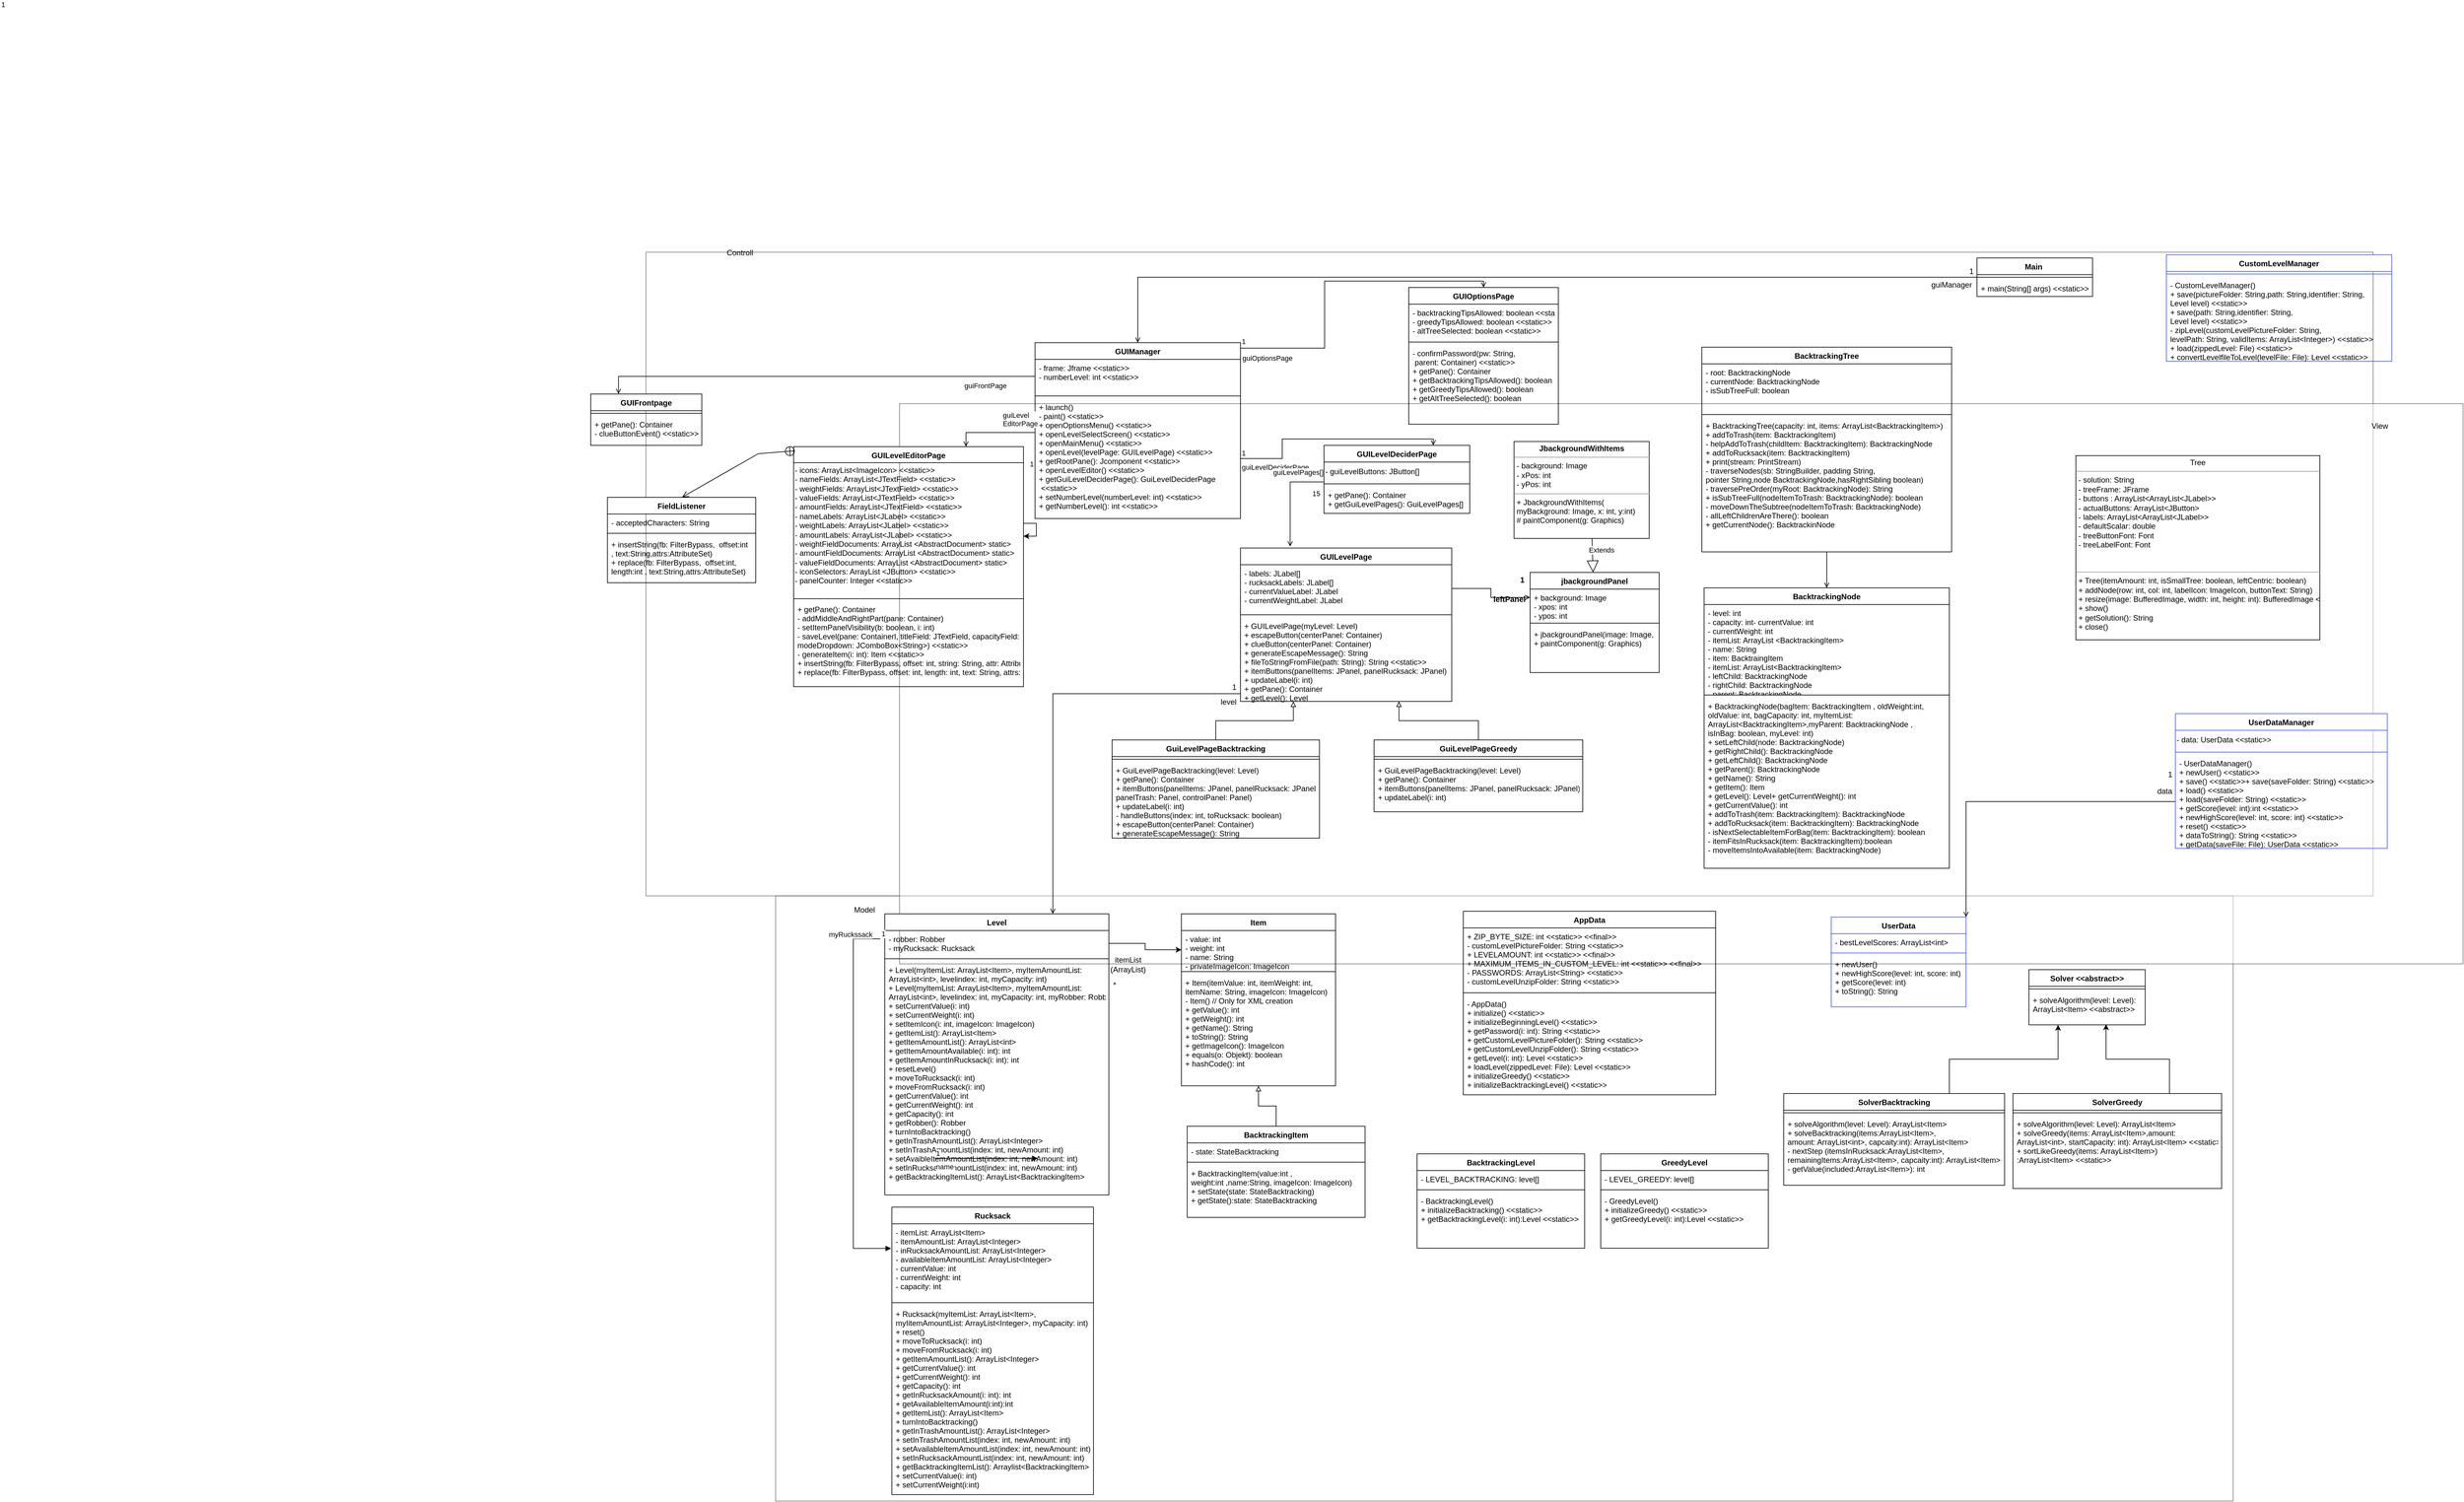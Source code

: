 <mxfile version="20.8.20" type="github">
  <diagram id="mvksxYR37wyYuG3UCGVY" name="Page-1">
    <mxGraphModel dx="1122" dy="3006" grid="0" gridSize="10" guides="1" tooltips="1" connect="1" arrows="1" fold="1" page="1" pageScale="1" pageWidth="827" pageHeight="1169" math="0" shadow="0">
      <root>
        <mxCell id="0" />
        <mxCell id="1" parent="0" />
        <mxCell id="4iRdVt_hhF0twq2A7KBy-327" value="" style="whiteSpace=wrap;html=1;opacity=50;" parent="1" vertex="1">
          <mxGeometry x="1390" y="161" width="2270" height="943" as="geometry" />
        </mxCell>
        <mxCell id="4iRdVt_hhF0twq2A7KBy-325" value="" style="rounded=0;whiteSpace=wrap;html=1;textOpacity=0;opacity=50;" parent="1" vertex="1">
          <mxGeometry x="1188" y="-842" width="2690" height="1003" as="geometry" />
        </mxCell>
        <mxCell id="4iRdVt_hhF0twq2A7KBy-321" value="" style="rounded=0;whiteSpace=wrap;html=1;textOpacity=0;opacity=50;" parent="1" vertex="1">
          <mxGeometry x="1583" y="-606" width="2435" height="873" as="geometry" />
        </mxCell>
        <mxCell id="4iRdVt_hhF0twq2A7KBy-318" style="edgeStyle=orthogonalEdgeStyle;rounded=0;orthogonalLoop=1;jettySize=auto;html=1;entryX=0.5;entryY=0;entryDx=0;entryDy=0;endArrow=open;endFill=0;" parent="1" source="4iRdVt_hhF0twq2A7KBy-176" target="4iRdVt_hhF0twq2A7KBy-219" edge="1">
          <mxGeometry relative="1" as="geometry" />
        </mxCell>
        <mxCell id="4iRdVt_hhF0twq2A7KBy-176" value="Main " style="swimlane;fontStyle=1;align=center;verticalAlign=top;childLayout=stackLayout;horizontal=1;startSize=26;horizontalStack=0;resizeParent=1;resizeParentMax=0;resizeLast=0;collapsible=1;marginBottom=0;" parent="1" vertex="1">
          <mxGeometry x="3261" y="-833" width="180" height="60" as="geometry" />
        </mxCell>
        <mxCell id="4iRdVt_hhF0twq2A7KBy-177" value="" style="line;strokeWidth=1;fillColor=none;align=left;verticalAlign=middle;spacingTop=-1;spacingLeft=3;spacingRight=3;rotatable=0;labelPosition=right;points=[];portConstraint=eastwest;strokeColor=inherit;" parent="4iRdVt_hhF0twq2A7KBy-176" vertex="1">
          <mxGeometry y="26" width="180" height="8" as="geometry" />
        </mxCell>
        <mxCell id="4iRdVt_hhF0twq2A7KBy-178" value="+ main(String[] args) &lt;&lt;static&gt;&gt;" style="text;strokeColor=none;fillColor=none;align=left;verticalAlign=top;spacingLeft=4;spacingRight=4;overflow=hidden;rotatable=0;points=[[0,0.5],[1,0.5]];portConstraint=eastwest;" parent="4iRdVt_hhF0twq2A7KBy-176" vertex="1">
          <mxGeometry y="34" width="180" height="26" as="geometry" />
        </mxCell>
        <mxCell id="4iRdVt_hhF0twq2A7KBy-179" value="CustomLevelManager" style="swimlane;fontStyle=1;align=center;verticalAlign=top;childLayout=stackLayout;horizontal=1;startSize=26;horizontalStack=0;resizeParent=1;resizeParentMax=0;resizeLast=0;collapsible=1;marginBottom=0;strokeColor=#4059FF;" parent="1" vertex="1">
          <mxGeometry x="3556" y="-838" width="351" height="166" as="geometry" />
        </mxCell>
        <mxCell id="4iRdVt_hhF0twq2A7KBy-180" value="" style="line;strokeWidth=1;fillColor=none;align=left;verticalAlign=middle;spacingTop=-1;spacingLeft=3;spacingRight=3;rotatable=0;labelPosition=right;points=[];portConstraint=eastwest;strokeColor=inherit;" parent="4iRdVt_hhF0twq2A7KBy-179" vertex="1">
          <mxGeometry y="26" width="351" height="8" as="geometry" />
        </mxCell>
        <mxCell id="4iRdVt_hhF0twq2A7KBy-181" value="- CustomLevelManager()&#xa;+ save(pictureFolder: String,path: String,identifier: String,&#xa;Level level) &lt;&lt;static&gt;&gt;&#xa;+ save(path: String,identifier: String,&#xa;Level level) &lt;&lt;static&gt;&gt;&#xa;- zipLevel(customLevelPictureFolder: String, &#xa;levelPath: String, validItems: ArrayList&lt;Integer&gt;) &lt;&lt;static&gt;&gt;&#xa;+ load(zippedLevel: File) &lt;&lt;static&gt;&gt;&#xa;+ convertLevelfileToLevel(levelFile: File): Level &lt;&lt;static&gt;&gt;&#xa;" style="text;strokeColor=none;fillColor=none;align=left;verticalAlign=top;spacingLeft=4;spacingRight=4;overflow=hidden;rotatable=0;points=[[0,0.5],[1,0.5]];portConstraint=eastwest;" parent="4iRdVt_hhF0twq2A7KBy-179" vertex="1">
          <mxGeometry y="34" width="351" height="132" as="geometry" />
        </mxCell>
        <mxCell id="4iRdVt_hhF0twq2A7KBy-182" value="UserDataManager" style="swimlane;fontStyle=1;align=center;verticalAlign=top;childLayout=stackLayout;horizontal=1;startSize=26;horizontalStack=0;resizeParent=1;resizeParentMax=0;resizeLast=0;collapsible=1;marginBottom=0;strokeColor=#4059FF;" parent="1" vertex="1">
          <mxGeometry x="3570" y="-123" width="330" height="210" as="geometry" />
        </mxCell>
        <mxCell id="U7-lJyw8QJTyMmq4wvhR-7" value="- data: UserData &amp;lt;&amp;lt;static&amp;gt;&amp;gt;" style="text;html=1;strokeColor=none;fillColor=none;align=left;verticalAlign=middle;whiteSpace=wrap;rounded=0;" parent="4iRdVt_hhF0twq2A7KBy-182" vertex="1">
          <mxGeometry y="26" width="330" height="30" as="geometry" />
        </mxCell>
        <mxCell id="4iRdVt_hhF0twq2A7KBy-183" value="" style="line;strokeWidth=1;fillColor=none;align=left;verticalAlign=middle;spacingTop=-1;spacingLeft=3;spacingRight=3;rotatable=0;labelPosition=right;points=[];portConstraint=eastwest;strokeColor=inherit;" parent="4iRdVt_hhF0twq2A7KBy-182" vertex="1">
          <mxGeometry y="56" width="330" height="8" as="geometry" />
        </mxCell>
        <mxCell id="4iRdVt_hhF0twq2A7KBy-184" value="- UserDataManager()&#xa;+ newUser() &lt;&lt;static&gt;&gt;&#xa;+ save() &lt;&lt;static&gt;&gt;+ save(saveFolder: String) &lt;&lt;static&gt;&gt;&#xa;+ load() &lt;&lt;static&gt;&gt;&#xa;+ load(saveFolder: String) &lt;&lt;static&gt;&gt;&#xa;+ getScore(level: int):int &lt;&lt;static&gt;&gt;&#xa;+ newHighScore(level: int, score: int) &lt;&lt;static&gt;&gt;&#xa;+ reset() &lt;&lt;static&gt;&gt;&#xa;+ dataToString(): String &lt;&lt;static&gt;&gt;&#xa;+ getData(saveFile: File): UserData &lt;&lt;static&gt;&gt;&#xa;" style="text;strokeColor=none;fillColor=none;align=left;verticalAlign=top;spacingLeft=4;spacingRight=4;overflow=hidden;rotatable=0;points=[[0,0.5],[1,0.5]];portConstraint=eastwest;" parent="4iRdVt_hhF0twq2A7KBy-182" vertex="1">
          <mxGeometry y="64" width="330" height="146" as="geometry" />
        </mxCell>
        <mxCell id="4iRdVt_hhF0twq2A7KBy-185" value="UserData" style="swimlane;fontStyle=1;align=center;verticalAlign=top;childLayout=stackLayout;horizontal=1;startSize=26;horizontalStack=0;resizeParent=1;resizeParentMax=0;resizeLast=0;collapsible=1;marginBottom=0;strokeColor=#4059FF;" parent="1" vertex="1">
          <mxGeometry x="3034" y="194" width="210" height="140" as="geometry" />
        </mxCell>
        <mxCell id="4iRdVt_hhF0twq2A7KBy-186" value="- bestLevelScores: ArrayList&lt;int&gt;" style="text;strokeColor=none;fillColor=none;align=left;verticalAlign=top;spacingLeft=4;spacingRight=4;overflow=hidden;rotatable=0;points=[[0,0.5],[1,0.5]];portConstraint=eastwest;" parent="4iRdVt_hhF0twq2A7KBy-185" vertex="1">
          <mxGeometry y="26" width="210" height="26" as="geometry" />
        </mxCell>
        <mxCell id="4iRdVt_hhF0twq2A7KBy-187" value="" style="line;strokeWidth=1;fillColor=none;align=left;verticalAlign=middle;spacingTop=-1;spacingLeft=3;spacingRight=3;rotatable=0;labelPosition=right;points=[];portConstraint=eastwest;strokeColor=inherit;" parent="4iRdVt_hhF0twq2A7KBy-185" vertex="1">
          <mxGeometry y="52" width="210" height="8" as="geometry" />
        </mxCell>
        <mxCell id="4iRdVt_hhF0twq2A7KBy-188" value="+ newUser()&#xa;+ newHighScore(level: int, score: int)&#xa;+ getScore(level: int)&#xa;+ toString(): String" style="text;strokeColor=none;fillColor=none;align=left;verticalAlign=top;spacingLeft=4;spacingRight=4;overflow=hidden;rotatable=0;points=[[0,0.5],[1,0.5]];portConstraint=eastwest;" parent="4iRdVt_hhF0twq2A7KBy-185" vertex="1">
          <mxGeometry y="60" width="210" height="80" as="geometry" />
        </mxCell>
        <mxCell id="4iRdVt_hhF0twq2A7KBy-311" style="edgeStyle=orthogonalEdgeStyle;rounded=0;orthogonalLoop=1;jettySize=auto;html=1;exitX=0.75;exitY=0;exitDx=0;exitDy=0;entryX=0.663;entryY=0.983;entryDx=0;entryDy=0;entryPerimeter=0;endArrow=classic;endFill=1;" parent="1" source="4iRdVt_hhF0twq2A7KBy-189" target="4iRdVt_hhF0twq2A7KBy-254" edge="1">
          <mxGeometry relative="1" as="geometry" />
        </mxCell>
        <mxCell id="4iRdVt_hhF0twq2A7KBy-189" value="SolverGreedy" style="swimlane;fontStyle=1;align=center;verticalAlign=top;childLayout=stackLayout;horizontal=1;startSize=26;horizontalStack=0;resizeParent=1;resizeParentMax=0;resizeLast=0;collapsible=1;marginBottom=0;" parent="1" vertex="1">
          <mxGeometry x="3317" y="469" width="325" height="148" as="geometry" />
        </mxCell>
        <mxCell id="4iRdVt_hhF0twq2A7KBy-190" value="" style="line;strokeWidth=1;fillColor=none;align=left;verticalAlign=middle;spacingTop=-1;spacingLeft=3;spacingRight=3;rotatable=0;labelPosition=right;points=[];portConstraint=eastwest;strokeColor=inherit;" parent="4iRdVt_hhF0twq2A7KBy-189" vertex="1">
          <mxGeometry y="26" width="325" height="8" as="geometry" />
        </mxCell>
        <mxCell id="4iRdVt_hhF0twq2A7KBy-191" value="+ solveAlgorithm(level: Level): ArrayList&lt;Item&gt;&#xa;+ solveGreedy(items: ArrayList&lt;Item&gt;,amount: &#xa;ArrayList&lt;int&gt;, startCapacity: int): ArrayList&lt;Item&gt; &lt;&lt;static&gt;&gt;&#xa;+ sortLikeGreedy(items: ArrayList&lt;Item&gt;)&#xa;:ArrayList&lt;Item&gt; &lt;&lt;static&gt;&gt;" style="text;strokeColor=none;fillColor=none;align=left;verticalAlign=top;spacingLeft=4;spacingRight=4;overflow=hidden;rotatable=0;points=[[0,0.5],[1,0.5]];portConstraint=eastwest;" parent="4iRdVt_hhF0twq2A7KBy-189" vertex="1">
          <mxGeometry y="34" width="325" height="114" as="geometry" />
        </mxCell>
        <mxCell id="4iRdVt_hhF0twq2A7KBy-192" value="AppData" style="swimlane;fontStyle=1;align=center;verticalAlign=top;childLayout=stackLayout;horizontal=1;startSize=26;horizontalStack=0;resizeParent=1;resizeParentMax=0;resizeLast=0;collapsible=1;marginBottom=0;" parent="1" vertex="1">
          <mxGeometry x="2461" y="185" width="393" height="286" as="geometry" />
        </mxCell>
        <mxCell id="4iRdVt_hhF0twq2A7KBy-193" value="+ ZIP_BYTE_SIZE: int &lt;&lt;static&gt;&gt; &lt;&lt;final&gt;&gt;&#xa;- customLevelPictureFolder: String &lt;&lt;static&gt;&gt;&#xa;+ LEVELAMOUNT: int &lt;&lt;static&gt;&gt; &lt;&lt;final&gt;&gt;&#xa;+ MAXIMUM_ITEMS_IN_CUSTOM_LEVEL: int &lt;&lt;static&gt;&gt; &lt;&lt;final&gt;&gt;&#xa;- PASSWORDS: ArrayList&lt;String&gt; &lt;&lt;static&gt;&gt;&#xa;- customLevelUnzipFolder: String &lt;&lt;static&gt;&gt;&#xa;" style="text;strokeColor=none;fillColor=none;align=left;verticalAlign=top;spacingLeft=4;spacingRight=4;overflow=hidden;rotatable=0;points=[[0,0.5],[1,0.5]];portConstraint=eastwest;" parent="4iRdVt_hhF0twq2A7KBy-192" vertex="1">
          <mxGeometry y="26" width="393" height="97" as="geometry" />
        </mxCell>
        <mxCell id="4iRdVt_hhF0twq2A7KBy-194" value="" style="line;strokeWidth=1;fillColor=none;align=left;verticalAlign=middle;spacingTop=-1;spacingLeft=3;spacingRight=3;rotatable=0;labelPosition=right;points=[];portConstraint=eastwest;strokeColor=inherit;" parent="4iRdVt_hhF0twq2A7KBy-192" vertex="1">
          <mxGeometry y="123" width="393" height="8" as="geometry" />
        </mxCell>
        <mxCell id="4iRdVt_hhF0twq2A7KBy-195" value="- AppData()&#xa;+ initialize() &lt;&lt;static&gt;&gt;&#xa;+ initializeBeginningLevel() &lt;&lt;static&gt;&gt;&#xa;+ getPassword(i: int): String &lt;&lt;static&gt;&gt;&#xa;+ getCustomLevelPictureFolder(): String &lt;&lt;static&gt;&gt;&#xa;+ getCustomLevelUnzipFolder(): String &lt;&lt;static&gt;&gt;&#xa;+ getLevel(i: int): Level &lt;&lt;static&gt;&gt;&#xa;+ loadLevel(zippedLevel: File): Level &lt;&lt;static&gt;&gt;&#xa;+ initializeGreedy() &lt;&lt;static&gt;&gt; &#xa;+ initializeBacktrackingLevel() &lt;&lt;static&gt;&gt;" style="text;strokeColor=none;fillColor=none;align=left;verticalAlign=top;spacingLeft=4;spacingRight=4;overflow=hidden;rotatable=0;points=[[0,0.5],[1,0.5]];portConstraint=eastwest;" parent="4iRdVt_hhF0twq2A7KBy-192" vertex="1">
          <mxGeometry y="131" width="393" height="155" as="geometry" />
        </mxCell>
        <mxCell id="4iRdVt_hhF0twq2A7KBy-196" value="Item" style="swimlane;fontStyle=1;align=center;verticalAlign=top;childLayout=stackLayout;horizontal=1;startSize=26;horizontalStack=0;resizeParent=1;resizeParentMax=0;resizeLast=0;collapsible=1;marginBottom=0;" parent="1" vertex="1">
          <mxGeometry x="2022" y="189" width="240" height="268" as="geometry" />
        </mxCell>
        <mxCell id="4iRdVt_hhF0twq2A7KBy-197" value="- value: int&#xa;- weight: int&#xa;- name: String&#xa;- privateImageIcon: ImageIcon" style="text;strokeColor=none;fillColor=none;align=left;verticalAlign=top;spacingLeft=4;spacingRight=4;overflow=hidden;rotatable=0;points=[[0,0.5],[1,0.5]];portConstraint=eastwest;" parent="4iRdVt_hhF0twq2A7KBy-196" vertex="1">
          <mxGeometry y="26" width="240" height="60" as="geometry" />
        </mxCell>
        <mxCell id="4iRdVt_hhF0twq2A7KBy-198" value="" style="line;strokeWidth=1;fillColor=none;align=left;verticalAlign=middle;spacingTop=-1;spacingLeft=3;spacingRight=3;rotatable=0;labelPosition=right;points=[];portConstraint=eastwest;strokeColor=inherit;" parent="4iRdVt_hhF0twq2A7KBy-196" vertex="1">
          <mxGeometry y="86" width="240" height="8" as="geometry" />
        </mxCell>
        <mxCell id="4iRdVt_hhF0twq2A7KBy-199" value="+ Item(itemValue: int, itemWeight: int, &#xa;itemName: String, imageIcon: ImageIcon)&#xa;- Item() // Only for XML creation&#xa;+ getValue(): int&#xa;+ getWeight(): int&#xa;+ getName(): String&#xa;+ toString(): String&#xa;+ getImageIcon(): ImageIcon&#xa;+ equals(o: Objekt): boolean&#xa;+ hashCode(): int&#xa;" style="text;strokeColor=none;fillColor=none;align=left;verticalAlign=top;spacingLeft=4;spacingRight=4;overflow=hidden;rotatable=0;points=[[0,0.5],[1,0.5]];portConstraint=eastwest;" parent="4iRdVt_hhF0twq2A7KBy-196" vertex="1">
          <mxGeometry y="94" width="240" height="174" as="geometry" />
        </mxCell>
        <mxCell id="4iRdVt_hhF0twq2A7KBy-200" value="Level" style="swimlane;fontStyle=1;align=center;verticalAlign=top;childLayout=stackLayout;horizontal=1;startSize=26;horizontalStack=0;resizeParent=1;resizeParentMax=0;resizeLast=0;collapsible=1;marginBottom=0;" parent="1" vertex="1">
          <mxGeometry x="1560" y="189" width="349" height="438" as="geometry" />
        </mxCell>
        <mxCell id="4iRdVt_hhF0twq2A7KBy-201" value="- robber: Robber&#xa;- myRucksack: Rucksack&#xa;&#xa;" style="text;strokeColor=none;fillColor=none;align=left;verticalAlign=top;spacingLeft=4;spacingRight=4;overflow=hidden;rotatable=0;points=[[0,0.5],[1,0.5]];portConstraint=eastwest;" parent="4iRdVt_hhF0twq2A7KBy-200" vertex="1">
          <mxGeometry y="26" width="349" height="40" as="geometry" />
        </mxCell>
        <mxCell id="4iRdVt_hhF0twq2A7KBy-202" value="" style="line;strokeWidth=1;fillColor=none;align=left;verticalAlign=middle;spacingTop=-1;spacingLeft=3;spacingRight=3;rotatable=0;labelPosition=right;points=[];portConstraint=eastwest;strokeColor=inherit;" parent="4iRdVt_hhF0twq2A7KBy-200" vertex="1">
          <mxGeometry y="66" width="349" height="8" as="geometry" />
        </mxCell>
        <mxCell id="4iRdVt_hhF0twq2A7KBy-203" value="+ Level(myItemList: ArrayList&lt;Item&gt;, myItemAmountList: &#xa;ArrayList&lt;int&gt;, levelindex: int, myCapacity: int)&#xa;+ Level(myItemList: ArrayList&lt;Item&gt;, myItemAmountList: &#xa;ArrayList&lt;int&gt;, levelindex: int, myCapacity: int, myRobber: Robber)&#xa;+ setCurrentValue(i: int) &#xa;+ setCurrentWeight(i: int)&#xa;+ setItemIcon(i: int, imageIcon: ImageIcon)&#xa;+ getItemList(): ArrayList&lt;Item&gt;&#xa;+ getItemAmountList(): ArrayList&lt;int&gt;&#xa;+ getItemAmountAvailable(i: int): int&#xa;+ getItemAmountInRucksack(i: int): int&#xa;+ resetLevel()&#xa;+ moveToRucksack(i: int)&#xa;+ moveFromRucksack(i: int)&#xa;+ getCurrentValue(): int&#xa;+ getCurrentWeight(): int&#xa;+ getCapacity(): int&#xa;+ getRobber(): Robber&#xa;+ turnIntoBacktracking()&#xa;+ getInTrashAmountList(): ArrayList&lt;Integer&gt;&#xa;+ setInTrashAmountList(index: int, newAmount: int)&#xa;+ setAvaibleItemAmountList(index: int, newAmount: int)&#xa;+ setInRucksackAmountList(index: int, newAmount: int)&#xa;+ getBacktrackingItemList(): ArrayList&lt;BacktrackingItem&gt;&#xa;" style="text;strokeColor=none;fillColor=none;align=left;verticalAlign=top;spacingLeft=4;spacingRight=4;overflow=hidden;rotatable=0;points=[[0,0.5],[1,0.5]];portConstraint=eastwest;" parent="4iRdVt_hhF0twq2A7KBy-200" vertex="1">
          <mxGeometry y="74" width="349" height="364" as="geometry" />
        </mxCell>
        <mxCell id="4iRdVt_hhF0twq2A7KBy-243" value="BacktrackingLevel" style="swimlane;fontStyle=1;align=center;verticalAlign=top;childLayout=stackLayout;horizontal=1;startSize=26;horizontalStack=0;resizeParent=1;resizeParentMax=0;resizeLast=0;collapsible=1;marginBottom=0;" parent="1" vertex="1">
          <mxGeometry x="2389" y="563" width="261" height="147" as="geometry" />
        </mxCell>
        <mxCell id="4iRdVt_hhF0twq2A7KBy-244" value="- LEVEL_BACKTRACKING: level[]" style="text;strokeColor=none;fillColor=none;align=left;verticalAlign=top;spacingLeft=4;spacingRight=4;overflow=hidden;rotatable=0;points=[[0,0.5],[1,0.5]];portConstraint=eastwest;" parent="4iRdVt_hhF0twq2A7KBy-243" vertex="1">
          <mxGeometry y="26" width="261" height="26" as="geometry" />
        </mxCell>
        <mxCell id="4iRdVt_hhF0twq2A7KBy-245" value="" style="line;strokeWidth=1;fillColor=none;align=left;verticalAlign=middle;spacingTop=-1;spacingLeft=3;spacingRight=3;rotatable=0;labelPosition=right;points=[];portConstraint=eastwest;strokeColor=inherit;" parent="4iRdVt_hhF0twq2A7KBy-243" vertex="1">
          <mxGeometry y="52" width="261" height="8" as="geometry" />
        </mxCell>
        <mxCell id="4iRdVt_hhF0twq2A7KBy-246" value="- BacktrackingLevel()&#xa;+ initializeBacktracking() &lt;&lt;static&gt;&gt;&#xa;+ getBacktrackingLevel(i: int):Level &lt;&lt;static&gt;&gt;" style="text;strokeColor=none;fillColor=none;align=left;verticalAlign=top;spacingLeft=4;spacingRight=4;overflow=hidden;rotatable=0;points=[[0,0.5],[1,0.5]];portConstraint=eastwest;" parent="4iRdVt_hhF0twq2A7KBy-243" vertex="1">
          <mxGeometry y="60" width="261" height="87" as="geometry" />
        </mxCell>
        <mxCell id="4iRdVt_hhF0twq2A7KBy-251" value="Solver &lt;&lt;abstract&gt;&gt;" style="swimlane;fontStyle=1;align=center;verticalAlign=top;childLayout=stackLayout;horizontal=1;startSize=26;horizontalStack=0;resizeParent=1;resizeParentMax=0;resizeLast=0;collapsible=1;marginBottom=0;" parent="1" vertex="1">
          <mxGeometry x="3342" y="276" width="181" height="86" as="geometry" />
        </mxCell>
        <mxCell id="4iRdVt_hhF0twq2A7KBy-253" value="" style="line;strokeWidth=1;fillColor=none;align=left;verticalAlign=middle;spacingTop=-1;spacingLeft=3;spacingRight=3;rotatable=0;labelPosition=right;points=[];portConstraint=eastwest;strokeColor=inherit;" parent="4iRdVt_hhF0twq2A7KBy-251" vertex="1">
          <mxGeometry y="26" width="181" height="8" as="geometry" />
        </mxCell>
        <mxCell id="4iRdVt_hhF0twq2A7KBy-254" value="+ solveAlgorithm(level: Level): &#xa;ArrayList&lt;Item&gt; &lt;&lt;abstract&gt;&gt;" style="text;strokeColor=none;fillColor=none;align=left;verticalAlign=top;spacingLeft=4;spacingRight=4;overflow=hidden;rotatable=0;points=[[0,0.5],[1,0.5]];portConstraint=eastwest;" parent="4iRdVt_hhF0twq2A7KBy-251" vertex="1">
          <mxGeometry y="34" width="181" height="52" as="geometry" />
        </mxCell>
        <mxCell id="4iRdVt_hhF0twq2A7KBy-310" style="edgeStyle=orthogonalEdgeStyle;rounded=0;orthogonalLoop=1;jettySize=auto;html=1;exitX=0.75;exitY=0;exitDx=0;exitDy=0;entryX=0.25;entryY=1;entryDx=0;entryDy=0;endArrow=classic;endFill=1;" parent="1" source="4iRdVt_hhF0twq2A7KBy-255" target="4iRdVt_hhF0twq2A7KBy-251" edge="1">
          <mxGeometry relative="1" as="geometry" />
        </mxCell>
        <mxCell id="4iRdVt_hhF0twq2A7KBy-255" value="SolverBacktracking" style="swimlane;fontStyle=1;align=center;verticalAlign=top;childLayout=stackLayout;horizontal=1;startSize=26;horizontalStack=0;resizeParent=1;resizeParentMax=0;resizeLast=0;collapsible=1;marginBottom=0;" parent="1" vertex="1">
          <mxGeometry x="2960" y="469" width="344" height="143" as="geometry" />
        </mxCell>
        <mxCell id="4iRdVt_hhF0twq2A7KBy-257" value="" style="line;strokeWidth=1;fillColor=none;align=left;verticalAlign=middle;spacingTop=-1;spacingLeft=3;spacingRight=3;rotatable=0;labelPosition=right;points=[];portConstraint=eastwest;strokeColor=inherit;" parent="4iRdVt_hhF0twq2A7KBy-255" vertex="1">
          <mxGeometry y="26" width="344" height="8" as="geometry" />
        </mxCell>
        <mxCell id="4iRdVt_hhF0twq2A7KBy-258" value="+ solveAlgorithm(level: Level): ArrayList&lt;Item&gt; &#xa;+ solveBacktracking(items:ArrayList&lt;Item&gt;, &#xa;amount: ArrayList&lt;int&gt;, capcaity:int): ArrayList&lt;Item&gt;&#xa;- nextStep (itemsInRucksack:ArrayList&lt;Item&gt;, &#xa;remainingItems:ArrayList&lt;Item&gt;, capcaity:int): ArrayList&lt;Item&gt;&#xa;- getValue(included:ArrayList&lt;Item&gt;): int&#xa;&#xa;&#xa;" style="text;strokeColor=none;fillColor=none;align=left;verticalAlign=top;spacingLeft=4;spacingRight=4;overflow=hidden;rotatable=0;points=[[0,0.5],[1,0.5]];portConstraint=eastwest;" parent="4iRdVt_hhF0twq2A7KBy-255" vertex="1">
          <mxGeometry y="34" width="344" height="109" as="geometry" />
        </mxCell>
        <mxCell id="4iRdVt_hhF0twq2A7KBy-300" style="edgeStyle=orthogonalEdgeStyle;rounded=0;orthogonalLoop=1;jettySize=auto;html=1;entryX=0.5;entryY=1;entryDx=0;entryDy=0;endArrow=block;endFill=0;" parent="1" source="4iRdVt_hhF0twq2A7KBy-259" target="4iRdVt_hhF0twq2A7KBy-196" edge="1">
          <mxGeometry relative="1" as="geometry" />
        </mxCell>
        <mxCell id="4iRdVt_hhF0twq2A7KBy-259" value="BacktrackingItem" style="swimlane;fontStyle=1;align=center;verticalAlign=top;childLayout=stackLayout;horizontal=1;startSize=26;horizontalStack=0;resizeParent=1;resizeParentMax=0;resizeLast=0;collapsible=1;marginBottom=0;" parent="1" vertex="1">
          <mxGeometry x="2031" y="520" width="277" height="142" as="geometry" />
        </mxCell>
        <mxCell id="4iRdVt_hhF0twq2A7KBy-260" value="- state: StateBacktracking" style="text;strokeColor=none;fillColor=none;align=left;verticalAlign=top;spacingLeft=4;spacingRight=4;overflow=hidden;rotatable=0;points=[[0,0.5],[1,0.5]];portConstraint=eastwest;" parent="4iRdVt_hhF0twq2A7KBy-259" vertex="1">
          <mxGeometry y="26" width="277" height="26" as="geometry" />
        </mxCell>
        <mxCell id="4iRdVt_hhF0twq2A7KBy-261" value="" style="line;strokeWidth=1;fillColor=none;align=left;verticalAlign=middle;spacingTop=-1;spacingLeft=3;spacingRight=3;rotatable=0;labelPosition=right;points=[];portConstraint=eastwest;strokeColor=inherit;" parent="4iRdVt_hhF0twq2A7KBy-259" vertex="1">
          <mxGeometry y="52" width="277" height="8" as="geometry" />
        </mxCell>
        <mxCell id="4iRdVt_hhF0twq2A7KBy-262" value="+ BacktrackingItem(value:int , &#xa;weight:int ,name:String, imageIcon: ImageIcon)&#xa;+ setState(state: StateBacktracking)&#xa;+ getState():state: StateBacktracking&#xa;&#xa;" style="text;strokeColor=none;fillColor=none;align=left;verticalAlign=top;spacingLeft=4;spacingRight=4;overflow=hidden;rotatable=0;points=[[0,0.5],[1,0.5]];portConstraint=eastwest;" parent="4iRdVt_hhF0twq2A7KBy-259" vertex="1">
          <mxGeometry y="60" width="277" height="82" as="geometry" />
        </mxCell>
        <mxCell id="4iRdVt_hhF0twq2A7KBy-290" style="edgeStyle=orthogonalEdgeStyle;rounded=0;orthogonalLoop=1;jettySize=auto;html=1;entryX=0.25;entryY=1;entryDx=0;entryDy=0;endArrow=block;endFill=0;" parent="1" source="4iRdVt_hhF0twq2A7KBy-267" target="4iRdVt_hhF0twq2A7KBy-232" edge="1">
          <mxGeometry relative="1" as="geometry" />
        </mxCell>
        <mxCell id="4iRdVt_hhF0twq2A7KBy-267" value="GuiLevelPageBacktracking" style="swimlane;fontStyle=1;align=center;verticalAlign=top;childLayout=stackLayout;horizontal=1;startSize=26;horizontalStack=0;resizeParent=1;resizeParentMax=0;resizeLast=0;collapsible=1;marginBottom=0;" parent="1" vertex="1">
          <mxGeometry x="1914" y="-82" width="323" height="153" as="geometry" />
        </mxCell>
        <mxCell id="4iRdVt_hhF0twq2A7KBy-269" value="" style="line;strokeWidth=1;fillColor=none;align=left;verticalAlign=middle;spacingTop=-1;spacingLeft=3;spacingRight=3;rotatable=0;labelPosition=right;points=[];portConstraint=eastwest;strokeColor=inherit;" parent="4iRdVt_hhF0twq2A7KBy-267" vertex="1">
          <mxGeometry y="26" width="323" height="8" as="geometry" />
        </mxCell>
        <mxCell id="4iRdVt_hhF0twq2A7KBy-270" value="+ GuiLevelPageBacktracking(level: Level)&#xa;+ getPane(): Container&#xa;+ itemButtons(panelItems: JPanel, panelRucksack: JPanel, &#xa;panelTrash: Panel, controlPanel: Panel)&#xa;+ updateLabel(i: int)&#xa;- handleButtons(index: int, toRucksack: boolean)&#xa;+ escapeButton(centerPanel: Container)&#xa;+ generateEscapeMessage(): String" style="text;strokeColor=none;fillColor=none;align=left;verticalAlign=top;spacingLeft=4;spacingRight=4;overflow=hidden;rotatable=0;points=[[0,0.5],[1,0.5]];portConstraint=eastwest;" parent="4iRdVt_hhF0twq2A7KBy-267" vertex="1">
          <mxGeometry y="34" width="323" height="119" as="geometry" />
        </mxCell>
        <mxCell id="4iRdVt_hhF0twq2A7KBy-291" style="edgeStyle=orthogonalEdgeStyle;rounded=0;orthogonalLoop=1;jettySize=auto;html=1;entryX=0.75;entryY=1;entryDx=0;entryDy=0;endArrow=block;endFill=0;" parent="1" source="4iRdVt_hhF0twq2A7KBy-271" target="4iRdVt_hhF0twq2A7KBy-232" edge="1">
          <mxGeometry relative="1" as="geometry" />
        </mxCell>
        <mxCell id="4iRdVt_hhF0twq2A7KBy-271" value="GuiLevelPageGreedy" style="swimlane;fontStyle=1;align=center;verticalAlign=top;childLayout=stackLayout;horizontal=1;startSize=26;horizontalStack=0;resizeParent=1;resizeParentMax=0;resizeLast=0;collapsible=1;marginBottom=0;" parent="1" vertex="1">
          <mxGeometry x="2322" y="-82" width="325" height="112" as="geometry" />
        </mxCell>
        <mxCell id="4iRdVt_hhF0twq2A7KBy-273" value="" style="line;strokeWidth=1;fillColor=none;align=left;verticalAlign=middle;spacingTop=-1;spacingLeft=3;spacingRight=3;rotatable=0;labelPosition=right;points=[];portConstraint=eastwest;strokeColor=inherit;" parent="4iRdVt_hhF0twq2A7KBy-271" vertex="1">
          <mxGeometry y="26" width="325" height="8" as="geometry" />
        </mxCell>
        <mxCell id="4iRdVt_hhF0twq2A7KBy-274" value="+ GuiLevelPageBacktracking(level: Level)&#xa;+ getPane(): Container&#xa;+ itemButtons(panelItems: JPanel, panelRucksack: JPanel)&#xa;+ updateLabel(i: int)&#xa;" style="text;strokeColor=none;fillColor=none;align=left;verticalAlign=top;spacingLeft=4;spacingRight=4;overflow=hidden;rotatable=0;points=[[0,0.5],[1,0.5]];portConstraint=eastwest;" parent="4iRdVt_hhF0twq2A7KBy-271" vertex="1">
          <mxGeometry y="34" width="325" height="78" as="geometry" />
        </mxCell>
        <mxCell id="4iRdVt_hhF0twq2A7KBy-275" value="jbackgroundPanel" style="swimlane;fontStyle=1;align=center;verticalAlign=top;childLayout=stackLayout;horizontal=1;startSize=26;horizontalStack=0;resizeParent=1;resizeParentMax=0;resizeLast=0;collapsible=1;marginBottom=0;" parent="1" vertex="1">
          <mxGeometry x="2565" y="-343" width="201" height="156" as="geometry" />
        </mxCell>
        <mxCell id="4iRdVt_hhF0twq2A7KBy-276" value="+ background: Image&#xa;- xpos: int&#xa;- ypos: int&#xa;" style="text;strokeColor=none;fillColor=none;align=left;verticalAlign=top;spacingLeft=4;spacingRight=4;overflow=hidden;rotatable=0;points=[[0,0.5],[1,0.5]];portConstraint=eastwest;" parent="4iRdVt_hhF0twq2A7KBy-275" vertex="1">
          <mxGeometry y="26" width="201" height="49" as="geometry" />
        </mxCell>
        <mxCell id="4iRdVt_hhF0twq2A7KBy-277" value="" style="line;strokeWidth=1;fillColor=none;align=left;verticalAlign=middle;spacingTop=-1;spacingLeft=3;spacingRight=3;rotatable=0;labelPosition=right;points=[];portConstraint=eastwest;strokeColor=inherit;" parent="4iRdVt_hhF0twq2A7KBy-275" vertex="1">
          <mxGeometry y="75" width="201" height="8" as="geometry" />
        </mxCell>
        <mxCell id="4iRdVt_hhF0twq2A7KBy-278" value="+ jbackgroundPanel(image: Image, x: int, y: int)&#xa;+ paintComponent(g: Graphics)&#xa;" style="text;strokeColor=none;fillColor=none;align=left;verticalAlign=top;spacingLeft=4;spacingRight=4;overflow=hidden;rotatable=0;points=[[0,0.5],[1,0.5]];portConstraint=eastwest;" parent="4iRdVt_hhF0twq2A7KBy-275" vertex="1">
          <mxGeometry y="83" width="201" height="73" as="geometry" />
        </mxCell>
        <mxCell id="4iRdVt_hhF0twq2A7KBy-279" value="BacktrackingNode" style="swimlane;fontStyle=1;align=center;verticalAlign=top;childLayout=stackLayout;horizontal=1;startSize=26;horizontalStack=0;resizeParent=1;resizeParentMax=0;resizeLast=0;collapsible=1;marginBottom=0;" parent="1" vertex="1">
          <mxGeometry x="2836" y="-319" width="382" height="437" as="geometry" />
        </mxCell>
        <mxCell id="4iRdVt_hhF0twq2A7KBy-280" value="- level: int&#xa;- capacity: int- currentValue: int&#xa;- currentWeight: int&#xa;- itemList: ArrayList &lt;BacktrackingItem&gt;&#xa;- name: String&#xa;- item: BacktraingItem&#xa;- itemList: ArrayList&lt;BacktrackingItem&gt;&#xa;- leftChild: BacktrackingNode&#xa;- rightChild: BacktrackingNode&#xa;- parent: BacktrackingNode" style="text;strokeColor=none;fillColor=none;align=left;verticalAlign=top;spacingLeft=4;spacingRight=4;overflow=hidden;rotatable=0;points=[[0,0.5],[1,0.5]];portConstraint=eastwest;" parent="4iRdVt_hhF0twq2A7KBy-279" vertex="1">
          <mxGeometry y="26" width="382" height="137" as="geometry" />
        </mxCell>
        <mxCell id="4iRdVt_hhF0twq2A7KBy-281" value="" style="line;strokeWidth=1;fillColor=none;align=left;verticalAlign=middle;spacingTop=-1;spacingLeft=3;spacingRight=3;rotatable=0;labelPosition=right;points=[];portConstraint=eastwest;strokeColor=inherit;" parent="4iRdVt_hhF0twq2A7KBy-279" vertex="1">
          <mxGeometry y="163" width="382" height="8" as="geometry" />
        </mxCell>
        <mxCell id="4iRdVt_hhF0twq2A7KBy-282" value="+ BacktrackingNode(bagItem: BacktrackingItem , oldWeight:int, &#xa;oldValue: int, bagCapacity: int, myItemList: &#xa;ArrayList&lt;BacktrackingItem&gt;,myParent: BacktrackingNode ,&#xa;isInBag: boolean, myLevel: int)&#xa;+ setLeftChild(node: BacktrackingNode)&#xa;+ getRightChild(): BacktrackingNode&#xa;+ getLeftChild(): BacktrackingNode&#xa;+ getParent(): BacktrackingNode&#xa;+ getName(): String&#xa;+ getItem(): Item&#xa;+ getLevel(): Level+ getCurrentWeight(): int&#xa;+ getCurrentValue(): int&#xa;+ addToTrash(item: BacktrackingItem): BacktrackingNode&#xa;+ addToRucksack(item: BacktrackingItem): BacktrackingNode&#xa;- isNextSelectableItemForBag(item: BacktrackingItem): boolean&#xa;- itemFitsInRucksack(item: BacktrackingItem):boolean&#xa;- moveItemsIntoAvailable(item: BacktrackingNode)&#xa;" style="text;strokeColor=none;fillColor=none;align=left;verticalAlign=top;spacingLeft=4;spacingRight=4;overflow=hidden;rotatable=0;points=[[0,0.5],[1,0.5]];portConstraint=eastwest;" parent="4iRdVt_hhF0twq2A7KBy-279" vertex="1">
          <mxGeometry y="171" width="382" height="266" as="geometry" />
        </mxCell>
        <mxCell id="4iRdVt_hhF0twq2A7KBy-287" style="edgeStyle=orthogonalEdgeStyle;rounded=0;orthogonalLoop=1;jettySize=auto;html=1;entryX=0.5;entryY=0;entryDx=0;entryDy=0;endArrow=open;endFill=0;" parent="1" source="4iRdVt_hhF0twq2A7KBy-283" target="4iRdVt_hhF0twq2A7KBy-279" edge="1">
          <mxGeometry relative="1" as="geometry" />
        </mxCell>
        <mxCell id="4iRdVt_hhF0twq2A7KBy-283" value="BacktrackingTree" style="swimlane;fontStyle=1;align=center;verticalAlign=top;childLayout=stackLayout;horizontal=1;startSize=26;horizontalStack=0;resizeParent=1;resizeParentMax=0;resizeLast=0;collapsible=1;marginBottom=0;" parent="1" vertex="1">
          <mxGeometry x="2832.5" y="-694" width="389" height="319" as="geometry" />
        </mxCell>
        <mxCell id="4iRdVt_hhF0twq2A7KBy-284" value="- root: BacktrackingNode&#xa;- currentNode: BacktrackingNode&#xa;- isSubTreeFull: boolean&#xa;&#xa;" style="text;strokeColor=none;fillColor=none;align=left;verticalAlign=top;spacingLeft=4;spacingRight=4;overflow=hidden;rotatable=0;points=[[0,0.5],[1,0.5]];portConstraint=eastwest;" parent="4iRdVt_hhF0twq2A7KBy-283" vertex="1">
          <mxGeometry y="26" width="389" height="75" as="geometry" />
        </mxCell>
        <mxCell id="4iRdVt_hhF0twq2A7KBy-285" value="" style="line;strokeWidth=1;fillColor=none;align=left;verticalAlign=middle;spacingTop=-1;spacingLeft=3;spacingRight=3;rotatable=0;labelPosition=right;points=[];portConstraint=eastwest;strokeColor=inherit;" parent="4iRdVt_hhF0twq2A7KBy-283" vertex="1">
          <mxGeometry y="101" width="389" height="8" as="geometry" />
        </mxCell>
        <mxCell id="4iRdVt_hhF0twq2A7KBy-286" value="+ BacktrackingTree(capacity: int, items: ArrayList&lt;BacktrackingItem&gt;)&#xa;+ addToTrash(item: BacktrackingItem)&#xa;- helpAddToTrash(childItem: BacktrackingItem): BacktrackingNode&#xa;+ addToRucksack(item: BacktrackingItem)&#xa;+ print(stream: PrintStream)&#xa;- traverseNodes(sb: StringBuilder, padding String,&#xa;pointer String,node BacktrackingNode,hasRightSibling boolean)&#xa;- traversePreOrder(myRoot: BacktrackingNode): String&#xa;+ isSubTreeFull(nodeItemToTrash: BacktrackingNode): boolean&#xa;- moveDownTheSubtree(nodeItemToTrash: BacktrackingNode)&#xa;- allLeftChildrenAreThere(): boolean&#xa;+ getCurrentNode(): BacktrackinNode&#xa;&#xa;" style="text;strokeColor=none;fillColor=none;align=left;verticalAlign=top;spacingLeft=4;spacingRight=4;overflow=hidden;rotatable=0;points=[[0,0.5],[1,0.5]];portConstraint=eastwest;" parent="4iRdVt_hhF0twq2A7KBy-283" vertex="1">
          <mxGeometry y="109" width="389" height="210" as="geometry" />
        </mxCell>
        <mxCell id="4iRdVt_hhF0twq2A7KBy-288" style="edgeStyle=orthogonalEdgeStyle;rounded=0;orthogonalLoop=1;jettySize=auto;html=1;entryX=0;entryY=0.25;entryDx=0;entryDy=0;endArrow=open;endFill=0;" parent="1" source="4iRdVt_hhF0twq2A7KBy-233" target="4iRdVt_hhF0twq2A7KBy-275" edge="1">
          <mxGeometry relative="1" as="geometry" />
        </mxCell>
        <mxCell id="4iRdVt_hhF0twq2A7KBy-207" value="GUILevelEditorPage" style="swimlane;fontStyle=1;align=center;verticalAlign=top;childLayout=stackLayout;horizontal=1;startSize=25;horizontalStack=0;resizeParent=1;resizeParentMax=0;resizeLast=0;collapsible=1;marginBottom=0;" parent="1" vertex="1">
          <mxGeometry x="1418" y="-539" width="358" height="374" as="geometry" />
        </mxCell>
        <mxCell id="U7-lJyw8QJTyMmq4wvhR-5" value="&lt;div&gt;- icons: ArrayList&amp;lt;ImageIcon&amp;gt; &amp;lt;&amp;lt;static&amp;gt;&amp;gt;&lt;/div&gt;&lt;div&gt;- nameFields: ArrayList&amp;lt;JTextField&amp;gt; &amp;lt;&amp;lt;static&amp;gt;&amp;gt;&lt;/div&gt;&lt;div&gt;- weightFields: ArrayList&amp;lt;JTextField&amp;gt; &amp;lt;&amp;lt;static&amp;gt;&amp;gt;&lt;/div&gt;&lt;div&gt;- valueFields: ArrayList&amp;lt;JTextField&amp;gt; &amp;lt;&amp;lt;static&amp;gt;&amp;gt;&lt;/div&gt;&lt;div&gt;- amountFields: ArrayList&amp;lt;JTextField&amp;gt; &amp;lt;&amp;lt;static&amp;gt;&amp;gt;&lt;/div&gt;&lt;div&gt;- nameLabels: ArrayList&amp;lt;JLabel&amp;gt; &amp;lt;&amp;lt;static&amp;gt;&amp;gt;&lt;/div&gt;&lt;div&gt;- weightLabels: ArrayList&amp;lt;JLabel&amp;gt; &amp;lt;&amp;lt;static&amp;gt;&amp;gt;&lt;/div&gt;&lt;div&gt;- amountLabels: ArrayList&amp;lt;JLabel&amp;gt; &amp;lt;&amp;lt;static&amp;gt;&amp;gt;&lt;/div&gt;&lt;div&gt;- weightFieldDocuments: ArrayList &amp;lt;AbstractDocument&amp;gt; static&amp;gt;&lt;/div&gt;&lt;div&gt;- amountFieldDocuments: ArrayList &amp;lt;AbstractDocument&amp;gt; static&amp;gt;&lt;/div&gt;&lt;div&gt;- valueFieldDocuments: ArrayList &amp;lt;AbstractDocument&amp;gt; static&amp;gt;&lt;/div&gt;&lt;div&gt;- iconSelectors: ArrayList &amp;lt;JButton&amp;gt; &amp;lt;&amp;lt;static&amp;gt;&amp;gt;&lt;/div&gt;&lt;div&gt;- panelCounter: Integer &amp;lt;&amp;lt;static&amp;gt;&amp;gt;&lt;br&gt;&lt;/div&gt;&lt;div&gt;&lt;br&gt;&lt;/div&gt;" style="text;html=1;strokeColor=none;fillColor=none;align=left;verticalAlign=middle;whiteSpace=wrap;rounded=0;" parent="4iRdVt_hhF0twq2A7KBy-207" vertex="1">
          <mxGeometry y="25" width="358" height="209" as="geometry" />
        </mxCell>
        <mxCell id="_9WyEV-QkiOCcUFDRxFL-1" style="edgeStyle=orthogonalEdgeStyle;rounded=0;orthogonalLoop=1;jettySize=auto;html=1;" edge="1" parent="4iRdVt_hhF0twq2A7KBy-207" source="U7-lJyw8QJTyMmq4wvhR-5" target="U7-lJyw8QJTyMmq4wvhR-5">
          <mxGeometry relative="1" as="geometry" />
        </mxCell>
        <mxCell id="4iRdVt_hhF0twq2A7KBy-208" value="" style="line;strokeWidth=1;fillColor=none;align=left;verticalAlign=middle;spacingTop=-1;spacingLeft=3;spacingRight=3;rotatable=0;labelPosition=right;points=[];portConstraint=eastwest;strokeColor=inherit;" parent="4iRdVt_hhF0twq2A7KBy-207" vertex="1">
          <mxGeometry y="234" width="358" height="6" as="geometry" />
        </mxCell>
        <mxCell id="4iRdVt_hhF0twq2A7KBy-209" value="+ getPane(): Container&#xa;- addMiddleAndRightPart(pane: Container)&#xa;- setItemPanelVisibility(b: boolean, i: int)&#xa;- saveLevel(pane: Containerl, titleField: JTextField, capacityField: JTextField,&#xa;modeDropdown: JComboBox&lt;String&gt;) &lt;&lt;static&gt;&gt;&#xa;- generateItem(i: int): Item &lt;&lt;static&gt;&gt;&#xa;+ insertString(fb: FilterBypass, offset: int, string: String, attr: AttributeSet)&#xa;+ replace(fb: FilterBypass, offset: int, length: int, text: String, attrs: AttributeSet)&#xa;" style="text;strokeColor=none;fillColor=none;align=left;verticalAlign=top;spacingLeft=4;spacingRight=4;overflow=hidden;rotatable=0;points=[[0,0.5],[1,0.5]];portConstraint=eastwest;" parent="4iRdVt_hhF0twq2A7KBy-207" vertex="1">
          <mxGeometry y="240" width="358" height="134" as="geometry" />
        </mxCell>
        <mxCell id="4iRdVt_hhF0twq2A7KBy-210" value="GUIFrontpage" style="swimlane;fontStyle=1;align=center;verticalAlign=top;childLayout=stackLayout;horizontal=1;startSize=26;horizontalStack=0;resizeParent=1;resizeParentMax=0;resizeLast=0;collapsible=1;marginBottom=0;" parent="1" vertex="1">
          <mxGeometry x="1102" y="-621" width="173" height="80" as="geometry">
            <mxRectangle x="1102" y="-621" width="111" height="26" as="alternateBounds" />
          </mxGeometry>
        </mxCell>
        <mxCell id="4iRdVt_hhF0twq2A7KBy-211" value="" style="line;strokeWidth=1;fillColor=none;align=left;verticalAlign=middle;spacingTop=-1;spacingLeft=3;spacingRight=3;rotatable=0;labelPosition=right;points=[];portConstraint=eastwest;strokeColor=inherit;" parent="4iRdVt_hhF0twq2A7KBy-210" vertex="1">
          <mxGeometry y="26" width="173" height="8" as="geometry" />
        </mxCell>
        <mxCell id="4iRdVt_hhF0twq2A7KBy-212" value="+ getPane(): Container&#xa;- clueButtonEvent() &lt;&lt;static&gt;&gt;" style="text;strokeColor=none;fillColor=none;align=left;verticalAlign=top;spacingLeft=4;spacingRight=4;overflow=hidden;rotatable=0;points=[[0,0.5],[1,0.5]];portConstraint=eastwest;fontStyle=0" parent="4iRdVt_hhF0twq2A7KBy-210" vertex="1">
          <mxGeometry y="34" width="173" height="46" as="geometry" />
        </mxCell>
        <mxCell id="4iRdVt_hhF0twq2A7KBy-219" value="GUIManager" style="swimlane;fontStyle=1;align=center;verticalAlign=top;childLayout=stackLayout;horizontal=1;startSize=26;horizontalStack=0;resizeParent=1;resizeParentMax=0;resizeLast=0;collapsible=1;marginBottom=0;" parent="1" vertex="1">
          <mxGeometry x="1794" y="-701" width="320" height="274" as="geometry" />
        </mxCell>
        <mxCell id="4iRdVt_hhF0twq2A7KBy-220" value="- frame: Jframe &lt;&lt;static&gt;&gt;&#xa;- numberLevel: int &lt;&lt;static&gt;&gt;&#xa;&#xa;" style="text;strokeColor=none;fillColor=none;align=left;verticalAlign=top;spacingLeft=4;spacingRight=4;overflow=hidden;rotatable=0;points=[[0,0.5],[1,0.5]];portConstraint=eastwest;" parent="4iRdVt_hhF0twq2A7KBy-219" vertex="1">
          <mxGeometry y="26" width="320" height="53" as="geometry" />
        </mxCell>
        <mxCell id="4iRdVt_hhF0twq2A7KBy-221" value="" style="line;strokeWidth=1;fillColor=none;align=left;verticalAlign=top;spacingTop=-1;spacingLeft=3;spacingRight=3;rotatable=0;labelPosition=right;points=[];portConstraint=eastwest;strokeColor=inherit;" parent="4iRdVt_hhF0twq2A7KBy-219" vertex="1">
          <mxGeometry y="79" width="320" height="8" as="geometry" />
        </mxCell>
        <mxCell id="4iRdVt_hhF0twq2A7KBy-222" value="+ launch()&#xa;- paint() &lt;&lt;static&gt;&gt;&#xa;+ openOptionsMenu() &lt;&lt;static&gt;&gt;&#xa;+ openLevelSelectScreen() &lt;&lt;static&gt;&gt;&#xa;+ openMainMenu() &lt;&lt;static&gt;&gt;&#xa;+ openLevel(levelPage: GUILevelPage) &lt;&lt;static&gt;&gt;&#xa;+ getRootPane(): Jcomponent &lt;&lt;static&gt;&gt;&#xa;+ openLevelEditor() &lt;&lt;static&gt;&gt;&#xa;+ getGuiLevelDeciderPage(): GuiLevelDeciderPage&#xa; &lt;&lt;static&gt;&gt;&#xa;+ setNumberLevel(numberLevel: int) &lt;&lt;static&gt;&gt;&#xa;+ getNumberLevel(): int &lt;&lt;static&gt;&gt;&#xa;&#xa;" style="text;strokeColor=none;fillColor=none;align=left;verticalAlign=top;spacingLeft=4;spacingRight=4;overflow=hidden;rotatable=0;points=[[0,0.5],[1,0.5]];portConstraint=eastwest;" parent="4iRdVt_hhF0twq2A7KBy-219" vertex="1">
          <mxGeometry y="87" width="320" height="187" as="geometry" />
        </mxCell>
        <mxCell id="4iRdVt_hhF0twq2A7KBy-223" value="guiFrontPage" style="endArrow=open;endFill=0;html=1;edgeStyle=orthogonalEdgeStyle;align=left;verticalAlign=top;rounded=0;exitX=0;exitY=0.5;exitDx=0;exitDy=0;entryX=0.25;entryY=0;entryDx=0;entryDy=0;" parent="1" source="4iRdVt_hhF0twq2A7KBy-220" target="4iRdVt_hhF0twq2A7KBy-210" edge="1">
          <mxGeometry x="-0.667" y="1" relative="1" as="geometry">
            <mxPoint x="1804" y="-211" as="sourcePoint" />
            <mxPoint x="1964" y="-211" as="targetPoint" />
            <mxPoint as="offset" />
          </mxGeometry>
        </mxCell>
        <mxCell id="4iRdVt_hhF0twq2A7KBy-224" value="1" style="edgeLabel;resizable=0;html=1;align=left;verticalAlign=bottom;" parent="4iRdVt_hhF0twq2A7KBy-223" connectable="0" vertex="1">
          <mxGeometry x="-1" relative="1" as="geometry">
            <mxPoint x="-1612" y="-571" as="offset" />
          </mxGeometry>
        </mxCell>
        <mxCell id="4iRdVt_hhF0twq2A7KBy-225" value="&lt;div&gt;guiLevel&lt;/div&gt;&lt;div&gt;EditorPage&lt;/div&gt;" style="endArrow=open;endFill=0;html=1;edgeStyle=orthogonalEdgeStyle;align=left;verticalAlign=top;rounded=0;exitX=0;exitY=0.5;exitDx=0;exitDy=0;entryX=0.75;entryY=0;entryDx=0;entryDy=0;" parent="1" source="4iRdVt_hhF0twq2A7KBy-222" target="4iRdVt_hhF0twq2A7KBy-207" edge="1">
          <mxGeometry x="0.091" y="-40" relative="1" as="geometry">
            <mxPoint x="1654" y="-411" as="sourcePoint" />
            <mxPoint x="1814" y="-411" as="targetPoint" />
            <Array as="points">
              <mxPoint x="1794" y="-561" />
              <mxPoint x="1687" y="-561" />
            </Array>
            <mxPoint as="offset" />
          </mxGeometry>
        </mxCell>
        <mxCell id="4iRdVt_hhF0twq2A7KBy-226" value="1" style="edgeLabel;resizable=0;html=1;align=left;verticalAlign=bottom;" parent="4iRdVt_hhF0twq2A7KBy-225" connectable="0" vertex="1">
          <mxGeometry x="-1" relative="1" as="geometry">
            <mxPoint x="-10" y="17" as="offset" />
          </mxGeometry>
        </mxCell>
        <mxCell id="4iRdVt_hhF0twq2A7KBy-227" value="GUILevelDeciderPage" style="swimlane;fontStyle=1;align=center;verticalAlign=top;childLayout=stackLayout;horizontal=1;startSize=26;horizontalStack=0;resizeParent=1;resizeParentMax=0;resizeLast=0;collapsible=1;marginBottom=0;" parent="1" vertex="1">
          <mxGeometry x="2244" y="-541" width="227" height="106" as="geometry" />
        </mxCell>
        <mxCell id="4iRdVt_hhF0twq2A7KBy-292" value="- guiLevelButtons: JButton[]" style="text;html=1;strokeColor=none;fillColor=none;align=left;verticalAlign=middle;whiteSpace=wrap;rounded=0;" parent="4iRdVt_hhF0twq2A7KBy-227" vertex="1">
          <mxGeometry y="26" width="227" height="30" as="geometry" />
        </mxCell>
        <mxCell id="4iRdVt_hhF0twq2A7KBy-228" value="" style="line;strokeWidth=1;fillColor=none;align=left;verticalAlign=middle;spacingTop=-1;spacingLeft=3;spacingRight=3;rotatable=0;labelPosition=right;points=[];portConstraint=eastwest;strokeColor=inherit;" parent="4iRdVt_hhF0twq2A7KBy-227" vertex="1">
          <mxGeometry y="56" width="227" height="8" as="geometry" />
        </mxCell>
        <mxCell id="4iRdVt_hhF0twq2A7KBy-229" value="+ getPane(): Container&#xa;+ getGuiLevelPages(): GuiLevelPages[]&#xa;" style="text;strokeColor=none;fillColor=none;align=left;verticalAlign=top;spacingLeft=4;spacingRight=4;overflow=hidden;rotatable=0;points=[[0,0.5],[1,0.5]];portConstraint=eastwest;" parent="4iRdVt_hhF0twq2A7KBy-227" vertex="1">
          <mxGeometry y="64" width="227" height="42" as="geometry" />
        </mxCell>
        <mxCell id="4iRdVt_hhF0twq2A7KBy-230" value="guiLevelDeciderPage" style="endArrow=open;endFill=0;html=1;edgeStyle=orthogonalEdgeStyle;align=left;verticalAlign=top;rounded=0;exitX=1;exitY=0.5;exitDx=0;exitDy=0;entryX=0.75;entryY=0;entryDx=0;entryDy=0;" parent="1" source="4iRdVt_hhF0twq2A7KBy-222" target="4iRdVt_hhF0twq2A7KBy-227" edge="1">
          <mxGeometry x="-1" relative="1" as="geometry">
            <mxPoint x="1614" y="-151" as="sourcePoint" />
            <mxPoint x="1774" y="-151" as="targetPoint" />
          </mxGeometry>
        </mxCell>
        <mxCell id="4iRdVt_hhF0twq2A7KBy-231" value="1" style="edgeLabel;resizable=0;html=1;align=left;verticalAlign=bottom;" parent="4iRdVt_hhF0twq2A7KBy-230" connectable="0" vertex="1">
          <mxGeometry x="-1" relative="1" as="geometry" />
        </mxCell>
        <mxCell id="4iRdVt_hhF0twq2A7KBy-232" value="GUILevelPage" style="swimlane;fontStyle=1;align=center;verticalAlign=top;childLayout=stackLayout;horizontal=1;startSize=26;horizontalStack=0;resizeParent=1;resizeParentMax=0;resizeLast=0;collapsible=1;marginBottom=0;" parent="1" vertex="1">
          <mxGeometry x="2114" y="-381" width="329" height="239" as="geometry" />
        </mxCell>
        <mxCell id="4iRdVt_hhF0twq2A7KBy-233" value="- labels: JLabel[]&#xa;- rucksackLabels: JLabel[]&#xa;- currentValueLabel: JLabel&#xa;- currentWeightLabel: JLabel" style="text;strokeColor=none;fillColor=none;align=left;verticalAlign=top;spacingLeft=4;spacingRight=4;overflow=hidden;rotatable=0;points=[[0,0.5],[1,0.5]];portConstraint=eastwest;" parent="4iRdVt_hhF0twq2A7KBy-232" vertex="1">
          <mxGeometry y="26" width="329" height="74" as="geometry" />
        </mxCell>
        <mxCell id="4iRdVt_hhF0twq2A7KBy-234" value="" style="line;strokeWidth=1;fillColor=none;align=left;verticalAlign=middle;spacingTop=-1;spacingLeft=3;spacingRight=3;rotatable=0;labelPosition=right;points=[];portConstraint=eastwest;strokeColor=inherit;" parent="4iRdVt_hhF0twq2A7KBy-232" vertex="1">
          <mxGeometry y="100" width="329" height="8" as="geometry" />
        </mxCell>
        <mxCell id="4iRdVt_hhF0twq2A7KBy-235" value="+ GUILevelPage(myLevel: Level)&#xa;+ escapeButton(centerPanel: Container)&#xa;+ clueButton(centerPanel: Container)&#xa;+ generateEscapeMessage(): String&#xa;+ fileToStringFromFile(path: String): String &lt;&lt;static&gt;&gt;&#xa;+ itemButtons(panelItems: JPanel, panelRucksack: JPanel)&#xa;+ updateLabel(i: int)&#xa;+ getPane(): Container&#xa;+ getLevel(): Level&#xa;&#xa;" style="text;strokeColor=none;fillColor=none;align=left;verticalAlign=top;spacingLeft=4;spacingRight=4;overflow=hidden;rotatable=0;points=[[0,0.5],[1,0.5]];portConstraint=eastwest;" parent="4iRdVt_hhF0twq2A7KBy-232" vertex="1">
          <mxGeometry y="108" width="329" height="131" as="geometry" />
        </mxCell>
        <mxCell id="4iRdVt_hhF0twq2A7KBy-236" value="guiLevelPages[]" style="endArrow=open;endFill=0;html=1;edgeStyle=orthogonalEdgeStyle;align=left;verticalAlign=top;rounded=0;exitX=0;exitY=0.5;exitDx=0;exitDy=0;entryX=0.235;entryY=-0.01;entryDx=0;entryDy=0;entryPerimeter=0;" parent="1" source="4iRdVt_hhF0twq2A7KBy-229" target="4iRdVt_hhF0twq2A7KBy-232" edge="1">
          <mxGeometry x="-0.11" y="-40" relative="1" as="geometry">
            <mxPoint x="1874" y="-221" as="sourcePoint" />
            <mxPoint x="2034" y="-221" as="targetPoint" />
            <Array as="points">
              <mxPoint x="2244" y="-484" />
              <mxPoint x="2192" y="-484" />
            </Array>
            <mxPoint x="12" y="-28" as="offset" />
          </mxGeometry>
        </mxCell>
        <mxCell id="4iRdVt_hhF0twq2A7KBy-237" value="15" style="edgeLabel;resizable=0;html=1;align=left;verticalAlign=bottom;" parent="4iRdVt_hhF0twq2A7KBy-236" connectable="0" vertex="1">
          <mxGeometry x="-1" relative="1" as="geometry">
            <mxPoint x="-20" y="-2" as="offset" />
          </mxGeometry>
        </mxCell>
        <mxCell id="4iRdVt_hhF0twq2A7KBy-241" value="guiOptionsPage" style="endArrow=open;endFill=0;html=1;edgeStyle=orthogonalEdgeStyle;align=left;verticalAlign=top;rounded=0;exitX=1.002;exitY=0.031;exitDx=0;exitDy=0;exitPerimeter=0;entryX=0.5;entryY=0;entryDx=0;entryDy=0;" parent="1" source="4iRdVt_hhF0twq2A7KBy-219" target="_9WyEV-QkiOCcUFDRxFL-23" edge="1">
          <mxGeometry x="-1" y="-3" relative="1" as="geometry">
            <mxPoint x="1614" y="-461" as="sourcePoint" />
            <mxPoint x="1984" y="-151" as="targetPoint" />
            <Array as="points" />
            <mxPoint as="offset" />
          </mxGeometry>
        </mxCell>
        <mxCell id="4iRdVt_hhF0twq2A7KBy-242" value="1" style="edgeLabel;resizable=0;html=1;align=left;verticalAlign=bottom;" parent="4iRdVt_hhF0twq2A7KBy-241" connectable="0" vertex="1">
          <mxGeometry x="-1" relative="1" as="geometry">
            <mxPoint x="-1" y="-2" as="offset" />
          </mxGeometry>
        </mxCell>
        <mxCell id="4iRdVt_hhF0twq2A7KBy-293" value="" style="endArrow=open;startArrow=circlePlus;endFill=0;startFill=0;endSize=8;html=1;rounded=0;exitX=0.006;exitY=0.017;exitDx=0;exitDy=0;entryX=0.504;entryY=-0.002;entryDx=0;entryDy=0;entryPerimeter=0;exitPerimeter=0;" parent="1" source="4iRdVt_hhF0twq2A7KBy-207" target="4iRdVt_hhF0twq2A7KBy-294" edge="1">
          <mxGeometry width="160" relative="1" as="geometry">
            <mxPoint x="1400" y="-461" as="sourcePoint" />
            <mxPoint x="1560" y="-461" as="targetPoint" />
            <Array as="points">
              <mxPoint x="1363" y="-528" />
            </Array>
          </mxGeometry>
        </mxCell>
        <mxCell id="4iRdVt_hhF0twq2A7KBy-294" value="FieldListener" style="swimlane;fontStyle=1;align=center;verticalAlign=top;childLayout=stackLayout;horizontal=1;startSize=26;horizontalStack=0;resizeParent=1;resizeParentMax=0;resizeLast=0;collapsible=1;marginBottom=0;" parent="1" vertex="1">
          <mxGeometry x="1128" y="-460" width="231" height="133" as="geometry" />
        </mxCell>
        <mxCell id="4iRdVt_hhF0twq2A7KBy-295" value="- acceptedCharacters: String" style="text;strokeColor=none;fillColor=none;align=left;verticalAlign=top;spacingLeft=4;spacingRight=4;overflow=hidden;rotatable=0;points=[[0,0.5],[1,0.5]];portConstraint=eastwest;" parent="4iRdVt_hhF0twq2A7KBy-294" vertex="1">
          <mxGeometry y="26" width="231" height="26" as="geometry" />
        </mxCell>
        <mxCell id="4iRdVt_hhF0twq2A7KBy-296" value="" style="line;strokeWidth=1;fillColor=none;align=left;verticalAlign=middle;spacingTop=-1;spacingLeft=3;spacingRight=3;rotatable=0;labelPosition=right;points=[];portConstraint=eastwest;strokeColor=inherit;" parent="4iRdVt_hhF0twq2A7KBy-294" vertex="1">
          <mxGeometry y="52" width="231" height="8" as="geometry" />
        </mxCell>
        <mxCell id="4iRdVt_hhF0twq2A7KBy-297" value="+ insertString(fb: FilterBypass,  offset:int&#xa;, text:String,attrs:AttributeSet)&#xa;+ replace(fb: FilterBypass,  offset:int,&#xa;length:int , text:String,attrs:AttributeSet)&#xa;" style="text;strokeColor=none;fillColor=none;align=left;verticalAlign=top;spacingLeft=4;spacingRight=4;overflow=hidden;rotatable=0;points=[[0,0.5],[1,0.5]];portConstraint=eastwest;" parent="4iRdVt_hhF0twq2A7KBy-294" vertex="1">
          <mxGeometry y="60" width="231" height="73" as="geometry" />
        </mxCell>
        <mxCell id="4iRdVt_hhF0twq2A7KBy-298" value="leftPanel" style="text;align=center;fontStyle=1;verticalAlign=middle;spacingLeft=3;spacingRight=3;strokeColor=none;rotatable=0;points=[[0,0.5],[1,0.5]];portConstraint=eastwest;" parent="1" vertex="1">
          <mxGeometry x="2493" y="-315" width="80" height="26" as="geometry" />
        </mxCell>
        <mxCell id="4iRdVt_hhF0twq2A7KBy-299" value="1" style="text;align=center;fontStyle=1;verticalAlign=middle;spacingLeft=3;spacingRight=3;strokeColor=none;rotatable=0;points=[[0,0.5],[1,0.5]];portConstraint=eastwest;" parent="1" vertex="1">
          <mxGeometry x="2513" y="-345" width="80" height="26" as="geometry" />
        </mxCell>
        <mxCell id="4iRdVt_hhF0twq2A7KBy-301" style="edgeStyle=orthogonalEdgeStyle;rounded=0;orthogonalLoop=1;jettySize=auto;html=1;entryX=0;entryY=0.5;entryDx=0;entryDy=0;endArrow=classic;endFill=1;" parent="1" source="4iRdVt_hhF0twq2A7KBy-201" target="4iRdVt_hhF0twq2A7KBy-197" edge="1">
          <mxGeometry relative="1" as="geometry" />
        </mxCell>
        <mxCell id="4iRdVt_hhF0twq2A7KBy-303" value="*" style="text;html=1;strokeColor=none;fillColor=none;align=center;verticalAlign=middle;whiteSpace=wrap;rounded=0;" parent="1" vertex="1">
          <mxGeometry x="1888" y="285" width="60" height="30" as="geometry" />
        </mxCell>
        <mxCell id="4iRdVt_hhF0twq2A7KBy-304" value="itemList (ArrayList)" style="text;html=1;strokeColor=none;fillColor=none;align=center;verticalAlign=middle;whiteSpace=wrap;rounded=0;" parent="1" vertex="1">
          <mxGeometry x="1909" y="253" width="60" height="30" as="geometry" />
        </mxCell>
        <mxCell id="4iRdVt_hhF0twq2A7KBy-306" value="GreedyLevel" style="swimlane;fontStyle=1;align=center;verticalAlign=top;childLayout=stackLayout;horizontal=1;startSize=26;horizontalStack=0;resizeParent=1;resizeParentMax=0;resizeLast=0;collapsible=1;marginBottom=0;" parent="1" vertex="1">
          <mxGeometry x="2675" y="563" width="261" height="147" as="geometry" />
        </mxCell>
        <mxCell id="4iRdVt_hhF0twq2A7KBy-307" value="- LEVEL_GREEDY: level[]" style="text;strokeColor=none;fillColor=none;align=left;verticalAlign=top;spacingLeft=4;spacingRight=4;overflow=hidden;rotatable=0;points=[[0,0.5],[1,0.5]];portConstraint=eastwest;" parent="4iRdVt_hhF0twq2A7KBy-306" vertex="1">
          <mxGeometry y="26" width="261" height="26" as="geometry" />
        </mxCell>
        <mxCell id="4iRdVt_hhF0twq2A7KBy-308" value="" style="line;strokeWidth=1;fillColor=none;align=left;verticalAlign=middle;spacingTop=-1;spacingLeft=3;spacingRight=3;rotatable=0;labelPosition=right;points=[];portConstraint=eastwest;strokeColor=inherit;" parent="4iRdVt_hhF0twq2A7KBy-306" vertex="1">
          <mxGeometry y="52" width="261" height="8" as="geometry" />
        </mxCell>
        <mxCell id="4iRdVt_hhF0twq2A7KBy-309" value="- GreedyLevel()&#xa;+ initializeGreedy() &lt;&lt;static&gt;&gt;&#xa;+ getGreedyLevel(i: int):Level &lt;&lt;static&gt;&gt;" style="text;strokeColor=none;fillColor=none;align=left;verticalAlign=top;spacingLeft=4;spacingRight=4;overflow=hidden;rotatable=0;points=[[0,0.5],[1,0.5]];portConstraint=eastwest;" parent="4iRdVt_hhF0twq2A7KBy-306" vertex="1">
          <mxGeometry y="60" width="261" height="87" as="geometry" />
        </mxCell>
        <mxCell id="4iRdVt_hhF0twq2A7KBy-312" style="edgeStyle=orthogonalEdgeStyle;rounded=0;orthogonalLoop=1;jettySize=auto;html=1;entryX=1;entryY=0;entryDx=0;entryDy=0;endArrow=open;endFill=0;" parent="1" source="4iRdVt_hhF0twq2A7KBy-184" target="4iRdVt_hhF0twq2A7KBy-185" edge="1">
          <mxGeometry relative="1" as="geometry" />
        </mxCell>
        <mxCell id="4iRdVt_hhF0twq2A7KBy-313" value="1" style="text;html=1;strokeColor=none;fillColor=none;align=center;verticalAlign=middle;whiteSpace=wrap;rounded=0;" parent="1" vertex="1">
          <mxGeometry x="3532" y="-43" width="60" height="30" as="geometry" />
        </mxCell>
        <mxCell id="4iRdVt_hhF0twq2A7KBy-314" value="data" style="text;html=1;align=center;verticalAlign=middle;resizable=0;points=[];autosize=1;strokeColor=none;fillColor=none;" parent="1" vertex="1">
          <mxGeometry x="3532" y="-15" width="41" height="26" as="geometry" />
        </mxCell>
        <mxCell id="4iRdVt_hhF0twq2A7KBy-315" style="edgeStyle=orthogonalEdgeStyle;rounded=0;orthogonalLoop=1;jettySize=auto;html=1;entryX=0.75;entryY=0;entryDx=0;entryDy=0;endArrow=open;endFill=0;" parent="1" source="4iRdVt_hhF0twq2A7KBy-235" target="4iRdVt_hhF0twq2A7KBy-200" edge="1">
          <mxGeometry relative="1" as="geometry">
            <Array as="points">
              <mxPoint x="1822" y="-154" />
            </Array>
          </mxGeometry>
        </mxCell>
        <mxCell id="4iRdVt_hhF0twq2A7KBy-316" value="1" style="text;html=1;align=center;verticalAlign=middle;resizable=0;points=[];autosize=1;strokeColor=none;fillColor=none;" parent="1" vertex="1">
          <mxGeometry x="2091" y="-177" width="25" height="26" as="geometry" />
        </mxCell>
        <mxCell id="4iRdVt_hhF0twq2A7KBy-317" value="level" style="text;html=1;align=center;verticalAlign=middle;resizable=0;points=[];autosize=1;strokeColor=none;fillColor=none;" parent="1" vertex="1">
          <mxGeometry x="2074" y="-154" width="42" height="26" as="geometry" />
        </mxCell>
        <mxCell id="4iRdVt_hhF0twq2A7KBy-319" value="1" style="text;html=1;align=center;verticalAlign=middle;resizable=0;points=[];autosize=1;strokeColor=none;fillColor=none;" parent="1" vertex="1">
          <mxGeometry x="3239" y="-825" width="25" height="26" as="geometry" />
        </mxCell>
        <mxCell id="4iRdVt_hhF0twq2A7KBy-320" value="guiManager" style="text;html=1;align=center;verticalAlign=middle;resizable=0;points=[];autosize=1;strokeColor=none;fillColor=none;" parent="1" vertex="1">
          <mxGeometry x="3180" y="-804" width="81" height="26" as="geometry" />
        </mxCell>
        <mxCell id="4iRdVt_hhF0twq2A7KBy-324" value="View" style="text;html=1;align=center;verticalAlign=middle;resizable=0;points=[];autosize=1;strokeColor=none;fillColor=none;" parent="1" vertex="1">
          <mxGeometry x="3866" y="-584" width="44" height="26" as="geometry" />
        </mxCell>
        <mxCell id="4iRdVt_hhF0twq2A7KBy-326" value="Controll" style="text;html=1;align=center;verticalAlign=middle;resizable=0;points=[];autosize=1;strokeColor=none;fillColor=none;" parent="1" vertex="1">
          <mxGeometry x="1304" y="-854" width="59" height="26" as="geometry" />
        </mxCell>
        <mxCell id="4iRdVt_hhF0twq2A7KBy-328" value="Model" style="text;html=1;align=center;verticalAlign=middle;resizable=0;points=[];autosize=1;strokeColor=none;fillColor=none;" parent="1" vertex="1">
          <mxGeometry x="1502" y="170" width="51" height="26" as="geometry" />
        </mxCell>
        <mxCell id="_9WyEV-QkiOCcUFDRxFL-10" value="Rucksack" style="swimlane;fontStyle=1;align=center;verticalAlign=top;childLayout=stackLayout;horizontal=1;startSize=26;horizontalStack=0;resizeParent=1;resizeParentMax=0;resizeLast=0;collapsible=1;marginBottom=0;" vertex="1" parent="1">
          <mxGeometry x="1571" y="646" width="314" height="448" as="geometry" />
        </mxCell>
        <mxCell id="_9WyEV-QkiOCcUFDRxFL-11" value="- itemList: ArrayList&lt;Item&gt;&#xa;- itemAmountList: ArrayList&lt;Integer&gt;&#xa;- inRucksackAmountList: ArrayList&lt;Integer&gt;&#xa;- availableItemAmountList: ArrayList&lt;Integer&gt;&#xa;- currentValue: int&#xa;- currentWeight: int&#xa;- capacity: int&#xa;" style="text;strokeColor=none;fillColor=none;align=left;verticalAlign=top;spacingLeft=4;spacingRight=4;overflow=hidden;rotatable=0;points=[[0,0.5],[1,0.5]];portConstraint=eastwest;" vertex="1" parent="_9WyEV-QkiOCcUFDRxFL-10">
          <mxGeometry y="26" width="314" height="119" as="geometry" />
        </mxCell>
        <mxCell id="_9WyEV-QkiOCcUFDRxFL-12" value="" style="line;strokeWidth=1;fillColor=none;align=left;verticalAlign=middle;spacingTop=-1;spacingLeft=3;spacingRight=3;rotatable=0;labelPosition=right;points=[];portConstraint=eastwest;strokeColor=inherit;" vertex="1" parent="_9WyEV-QkiOCcUFDRxFL-10">
          <mxGeometry y="145" width="314" height="8" as="geometry" />
        </mxCell>
        <mxCell id="_9WyEV-QkiOCcUFDRxFL-13" value="+ Rucksack(myItemList: ArrayList&lt;Item&gt;,&#xa;myIitemAmountList: ArrayList&lt;Integer&gt;, myCapacity: int)&#xa;+ reset()&#xa;+ moveToRucksack(i: int)&#xa;+ moveFromRucksack(i: int)&#xa;+ getItemAmountList(): ArrayList&lt;Integer&gt;&#xa;+ getCurrentValue(): int&#xa;+ getCurrentWeight(): int&#xa;+ getCapacity(): int&#xa;+ getInRucksackAmount(i: int): int&#xa;+ getAvailableItemAmount(i:int):int&#xa;+ getItemList(): ArrayList&lt;Item&gt;&#xa;+ turnIntoBacktracking()&#xa;+ getInTrashAmountList(): ArrayList&lt;Integer&gt;&#xa;+ setInTrashAmountList(index: int, newAmount: int)&#xa;+ setAvailableItemAmountList(index: int, newAmount: int)&#xa;+ setInRucksackAmountList(index: int, newAmount: int)&#xa;+ getBacktrackingItemList(): Arraylist&lt;BacktrackingItem&gt;&#xa;+ setCurrentValue(i: int)&#xa;+ setCurrentWeight(i:int)" style="text;strokeColor=none;fillColor=none;align=left;verticalAlign=top;spacingLeft=4;spacingRight=4;overflow=hidden;rotatable=0;points=[[0,0.5],[1,0.5]];portConstraint=eastwest;" vertex="1" parent="_9WyEV-QkiOCcUFDRxFL-10">
          <mxGeometry y="153" width="314" height="295" as="geometry" />
        </mxCell>
        <mxCell id="_9WyEV-QkiOCcUFDRxFL-17" value="name" style="endArrow=block;endFill=1;html=1;edgeStyle=orthogonalEdgeStyle;align=left;verticalAlign=top;rounded=0;" edge="1" parent="1">
          <mxGeometry x="-1" relative="1" as="geometry">
            <mxPoint x="1638" y="570" as="sourcePoint" />
            <mxPoint x="1798" y="570" as="targetPoint" />
          </mxGeometry>
        </mxCell>
        <mxCell id="_9WyEV-QkiOCcUFDRxFL-18" value="1" style="edgeLabel;resizable=0;html=1;align=left;verticalAlign=bottom;" connectable="0" vertex="1" parent="_9WyEV-QkiOCcUFDRxFL-17">
          <mxGeometry x="-1" relative="1" as="geometry" />
        </mxCell>
        <mxCell id="_9WyEV-QkiOCcUFDRxFL-19" value="name" style="endArrow=block;endFill=1;html=1;edgeStyle=orthogonalEdgeStyle;align=left;verticalAlign=top;rounded=0;" edge="1" parent="1">
          <mxGeometry x="-1" relative="1" as="geometry">
            <mxPoint x="1638" y="570" as="sourcePoint" />
            <mxPoint x="1798" y="570" as="targetPoint" />
          </mxGeometry>
        </mxCell>
        <mxCell id="_9WyEV-QkiOCcUFDRxFL-20" value="1" style="edgeLabel;resizable=0;html=1;align=left;verticalAlign=bottom;" connectable="0" vertex="1" parent="_9WyEV-QkiOCcUFDRxFL-19">
          <mxGeometry x="-1" relative="1" as="geometry" />
        </mxCell>
        <mxCell id="_9WyEV-QkiOCcUFDRxFL-21" value="myRuckssack" style="endArrow=block;endFill=1;html=1;edgeStyle=orthogonalEdgeStyle;align=left;verticalAlign=top;rounded=0;entryX=-0.004;entryY=0.323;entryDx=0;entryDy=0;entryPerimeter=0;" edge="1" parent="1" target="_9WyEV-QkiOCcUFDRxFL-11">
          <mxGeometry x="-0.856" y="-45" relative="1" as="geometry">
            <mxPoint x="1553" y="228" as="sourcePoint" />
            <mxPoint x="1713" y="228" as="targetPoint" />
            <Array as="points">
              <mxPoint x="1511" y="228" />
              <mxPoint x="1511" y="710" />
            </Array>
            <mxPoint x="5" y="-20" as="offset" />
          </mxGeometry>
        </mxCell>
        <mxCell id="_9WyEV-QkiOCcUFDRxFL-22" value="1" style="edgeLabel;resizable=0;html=1;align=left;verticalAlign=bottom;" connectable="0" vertex="1" parent="_9WyEV-QkiOCcUFDRxFL-21">
          <mxGeometry x="-1" relative="1" as="geometry" />
        </mxCell>
        <mxCell id="_9WyEV-QkiOCcUFDRxFL-23" value="GUIOptionsPage" style="swimlane;fontStyle=1;align=center;verticalAlign=top;childLayout=stackLayout;horizontal=1;startSize=26;horizontalStack=0;resizeParent=1;resizeParentMax=0;resizeLast=0;collapsible=1;marginBottom=0;" vertex="1" parent="1">
          <mxGeometry x="2376" y="-787" width="233" height="213" as="geometry" />
        </mxCell>
        <mxCell id="_9WyEV-QkiOCcUFDRxFL-24" value="- backtrackingTipsAllowed: boolean &lt;&lt;static&gt;&gt;&#xa;- greedyTipsAllowed: boolean &lt;&lt;static&gt;&gt;&#xa;- altTreeSelected: boolean &lt;&lt;static&gt;&gt;" style="text;strokeColor=none;fillColor=none;align=left;verticalAlign=top;spacingLeft=4;spacingRight=4;overflow=hidden;rotatable=0;points=[[0,0.5],[1,0.5]];portConstraint=eastwest;" vertex="1" parent="_9WyEV-QkiOCcUFDRxFL-23">
          <mxGeometry y="26" width="233" height="55" as="geometry" />
        </mxCell>
        <mxCell id="_9WyEV-QkiOCcUFDRxFL-25" value="" style="line;strokeWidth=1;fillColor=none;align=left;verticalAlign=middle;spacingTop=-1;spacingLeft=3;spacingRight=3;rotatable=0;labelPosition=right;points=[];portConstraint=eastwest;strokeColor=inherit;" vertex="1" parent="_9WyEV-QkiOCcUFDRxFL-23">
          <mxGeometry y="81" width="233" height="8" as="geometry" />
        </mxCell>
        <mxCell id="_9WyEV-QkiOCcUFDRxFL-26" value="- confirmPassword(pw: String,&#xa; parent: Container) &lt;&lt;static&gt;&gt;&#xa;+ getPane(): Container&#xa;+ getBacktrackingTipsAllowed(): boolean&#xa;+ getGreedyTipsAllowed(): boolean&#xa;+ getAltTreeSelected(): boolean&#xa;" style="text;strokeColor=none;fillColor=none;align=left;verticalAlign=top;spacingLeft=4;spacingRight=4;overflow=hidden;rotatable=0;points=[[0,0.5],[1,0.5]];portConstraint=eastwest;" vertex="1" parent="_9WyEV-QkiOCcUFDRxFL-23">
          <mxGeometry y="89" width="233" height="124" as="geometry" />
        </mxCell>
        <mxCell id="_9WyEV-QkiOCcUFDRxFL-29" value="&lt;p style=&quot;margin:0px;margin-top:4px;text-align:center;&quot;&gt;Tree&lt;/p&gt;&lt;hr size=&quot;1&quot;&gt;&lt;p style=&quot;margin:0px;margin-left:4px;&quot;&gt;- solution: String&lt;/p&gt;&lt;p style=&quot;margin:0px;margin-left:4px;&quot;&gt;- treeFrame: JFrame&lt;/p&gt;&lt;p style=&quot;margin:0px;margin-left:4px;&quot;&gt;- buttons : ArrayList&amp;lt;ArrayList&amp;lt;JLabel&amp;gt;&amp;gt;&lt;/p&gt;&lt;p style=&quot;margin:0px;margin-left:4px;&quot;&gt;- actualButtons: ArrayList&amp;lt;JButton&amp;gt;&lt;/p&gt;&lt;p style=&quot;margin:0px;margin-left:4px;&quot;&gt;- labels: ArrayList&amp;lt;ArrayList&amp;lt;JLabel&amp;gt;&amp;gt;&lt;/p&gt;&lt;p style=&quot;margin:0px;margin-left:4px;&quot;&gt;- defaultScalar: double&lt;/p&gt;&lt;p style=&quot;margin:0px;margin-left:4px;&quot;&gt;- treeButtonFont: Font&lt;/p&gt;&lt;p style=&quot;margin:0px;margin-left:4px;&quot;&gt;- treeLabelFont: Font&lt;/p&gt;&lt;p style=&quot;margin:0px;margin-left:4px;&quot;&gt;&amp;nbsp;&lt;/p&gt;&lt;p style=&quot;margin:0px;margin-left:4px;&quot;&gt;&lt;br&gt;&lt;/p&gt;&lt;hr size=&quot;1&quot;&gt;&lt;p style=&quot;margin:0px;margin-left:4px;&quot;&gt;+ Tree(itemAmount: int, isSmallTree: boolean, leftCentric: boolean)&lt;/p&gt;&lt;p style=&quot;margin:0px;margin-left:4px;&quot;&gt;+ addNode(row: int, col: int, labelIcon: ImageIcon, buttonText: String)&lt;/p&gt;&lt;p style=&quot;margin:0px;margin-left:4px;&quot;&gt;+ resize(image: BufferedImage, width: int, height: int): BufferedImage &amp;lt;&amp;lt;static&amp;gt;&amp;gt;&lt;/p&gt;&lt;p style=&quot;margin:0px;margin-left:4px;&quot;&gt;+ show()&lt;/p&gt;&lt;p style=&quot;margin:0px;margin-left:4px;&quot;&gt;+ getSolution(): String&lt;/p&gt;&lt;p style=&quot;margin:0px;margin-left:4px;&quot;&gt;+ close()&lt;/p&gt;&lt;p style=&quot;margin:0px;margin-left:4px;&quot;&gt;&lt;br&gt;&lt;/p&gt;&lt;p style=&quot;margin:0px;margin-left:4px;&quot;&gt;&lt;br&gt;&lt;/p&gt;" style="verticalAlign=top;align=left;overflow=fill;fontSize=12;fontFamily=Helvetica;html=1;" vertex="1" parent="1">
          <mxGeometry x="3415" y="-525" width="380" height="287" as="geometry" />
        </mxCell>
        <mxCell id="_9WyEV-QkiOCcUFDRxFL-31" value="&lt;p style=&quot;margin:0px;margin-top:4px;text-align:center;&quot;&gt;&lt;b&gt;JbackgroundWithItems&lt;/b&gt;&lt;/p&gt;&lt;hr size=&quot;1&quot;&gt;&lt;p style=&quot;margin:0px;margin-left:4px;&quot;&gt;- background: Image&lt;/p&gt;&lt;p style=&quot;margin:0px;margin-left:4px;&quot;&gt;- xPos: int&lt;/p&gt;&lt;p style=&quot;margin:0px;margin-left:4px;&quot;&gt;- yPos: int&lt;/p&gt;&lt;hr size=&quot;1&quot;&gt;&lt;p style=&quot;margin:0px;margin-left:4px;&quot;&gt;+ JbackgroundWithItems(&lt;/p&gt;&lt;p style=&quot;margin:0px;margin-left:4px;&quot;&gt;myBackground: Image, x: int, y:int)&lt;/p&gt;&lt;p style=&quot;margin:0px;margin-left:4px;&quot;&gt;# paintComponent(g: Graphics)&lt;/p&gt;&lt;p style=&quot;margin:0px;margin-left:4px;&quot;&gt;&lt;br&gt;&lt;/p&gt;" style="verticalAlign=top;align=left;overflow=fill;fontSize=12;fontFamily=Helvetica;html=1;" vertex="1" parent="1">
          <mxGeometry x="2540" y="-547" width="210.5" height="151" as="geometry" />
        </mxCell>
        <mxCell id="_9WyEV-QkiOCcUFDRxFL-33" value="Extends" style="endArrow=block;endSize=16;endFill=0;html=1;rounded=0;exitX=0.577;exitY=1;exitDx=0;exitDy=0;exitPerimeter=0;" edge="1" parent="1" source="_9WyEV-QkiOCcUFDRxFL-31" target="4iRdVt_hhF0twq2A7KBy-275">
          <mxGeometry x="-0.304" y="14" width="160" relative="1" as="geometry">
            <mxPoint x="2674" y="-372" as="sourcePoint" />
            <mxPoint x="2645" y="-386" as="targetPoint" />
            <mxPoint as="offset" />
          </mxGeometry>
        </mxCell>
      </root>
    </mxGraphModel>
  </diagram>
</mxfile>
